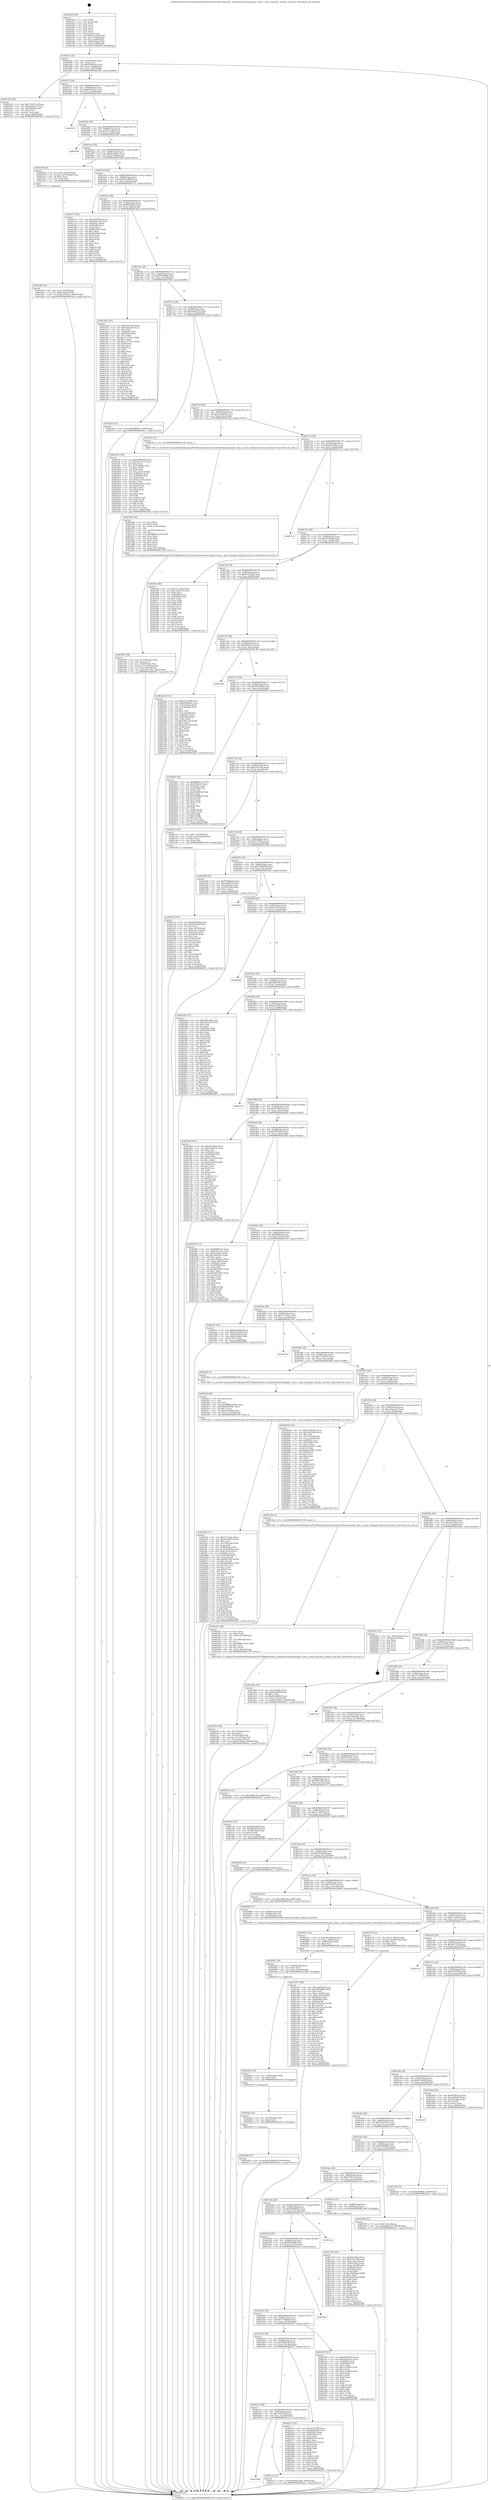 digraph "0x401620" {
  label = "0x401620 (/mnt/c/Users/mathe/Desktop/tcc/POCII/binaries/extr_linuxdriversbasetransport_class.c_anon_transport_dummy_function_Final-ollvm.out::main(0))"
  labelloc = "t"
  node[shape=record]

  Entry [label="",width=0.3,height=0.3,shape=circle,fillcolor=black,style=filled]
  "0x401652" [label="{
     0x401652 [32]\l
     | [instrs]\l
     &nbsp;&nbsp;0x401652 \<+6\>: mov -0x84(%rbp),%eax\l
     &nbsp;&nbsp;0x401658 \<+2\>: mov %eax,%ecx\l
     &nbsp;&nbsp;0x40165a \<+6\>: sub $0x8398b562,%ecx\l
     &nbsp;&nbsp;0x401660 \<+6\>: mov %eax,-0x88(%rbp)\l
     &nbsp;&nbsp;0x401666 \<+6\>: mov %ecx,-0x8c(%rbp)\l
     &nbsp;&nbsp;0x40166c \<+6\>: je 0000000000402324 \<main+0xd04\>\l
  }"]
  "0x402324" [label="{
     0x402324 [30]\l
     | [instrs]\l
     &nbsp;&nbsp;0x402324 \<+5\>: mov $0x376327a2,%eax\l
     &nbsp;&nbsp;0x402329 \<+5\>: mov $0x1bdabae7,%ecx\l
     &nbsp;&nbsp;0x40232e \<+3\>: mov -0x2d(%rbp),%dl\l
     &nbsp;&nbsp;0x402331 \<+3\>: test $0x1,%dl\l
     &nbsp;&nbsp;0x402334 \<+3\>: cmovne %ecx,%eax\l
     &nbsp;&nbsp;0x402337 \<+6\>: mov %eax,-0x84(%rbp)\l
     &nbsp;&nbsp;0x40233d \<+5\>: jmp 000000000040281c \<main+0x11fc\>\l
  }"]
  "0x401672" [label="{
     0x401672 [28]\l
     | [instrs]\l
     &nbsp;&nbsp;0x401672 \<+5\>: jmp 0000000000401677 \<main+0x57\>\l
     &nbsp;&nbsp;0x401677 \<+6\>: mov -0x88(%rbp),%eax\l
     &nbsp;&nbsp;0x40167d \<+5\>: sub $0x856921a1,%eax\l
     &nbsp;&nbsp;0x401682 \<+6\>: mov %eax,-0x90(%rbp)\l
     &nbsp;&nbsp;0x401688 \<+6\>: je 000000000040252f \<main+0xf0f\>\l
  }"]
  Exit [label="",width=0.3,height=0.3,shape=circle,fillcolor=black,style=filled,peripheries=2]
  "0x40252f" [label="{
     0x40252f\l
  }", style=dashed]
  "0x40168e" [label="{
     0x40168e [28]\l
     | [instrs]\l
     &nbsp;&nbsp;0x40168e \<+5\>: jmp 0000000000401693 \<main+0x73\>\l
     &nbsp;&nbsp;0x401693 \<+6\>: mov -0x88(%rbp),%eax\l
     &nbsp;&nbsp;0x401699 \<+5\>: sub $0x8a5ec2d0,%eax\l
     &nbsp;&nbsp;0x40169e \<+6\>: mov %eax,-0x94(%rbp)\l
     &nbsp;&nbsp;0x4016a4 \<+6\>: je 000000000040258a \<main+0xf6a\>\l
  }"]
  "0x4024bb" [label="{
     0x4024bb [15]\l
     | [instrs]\l
     &nbsp;&nbsp;0x4024bb \<+10\>: movl $0x54958940,-0x84(%rbp)\l
     &nbsp;&nbsp;0x4024c5 \<+5\>: jmp 000000000040281c \<main+0x11fc\>\l
  }"]
  "0x40258a" [label="{
     0x40258a\l
  }", style=dashed]
  "0x4016aa" [label="{
     0x4016aa [28]\l
     | [instrs]\l
     &nbsp;&nbsp;0x4016aa \<+5\>: jmp 00000000004016af \<main+0x8f\>\l
     &nbsp;&nbsp;0x4016af \<+6\>: mov -0x88(%rbp),%eax\l
     &nbsp;&nbsp;0x4016b5 \<+5\>: sub $0x8bdc8dc6,%eax\l
     &nbsp;&nbsp;0x4016ba \<+6\>: mov %eax,-0x98(%rbp)\l
     &nbsp;&nbsp;0x4016c0 \<+6\>: je 0000000000401d0f \<main+0x6ef\>\l
  }"]
  "0x4024af" [label="{
     0x4024af [12]\l
     | [instrs]\l
     &nbsp;&nbsp;0x4024af \<+4\>: mov -0x78(%rbp),%rdx\l
     &nbsp;&nbsp;0x4024b3 \<+3\>: mov %rdx,%rdi\l
     &nbsp;&nbsp;0x4024b6 \<+5\>: call 0000000000401030 \<free@plt\>\l
     | [calls]\l
     &nbsp;&nbsp;0x401030 \{1\} (unknown)\l
  }"]
  "0x401d0f" [label="{
     0x401d0f [23]\l
     | [instrs]\l
     &nbsp;&nbsp;0x401d0f \<+7\>: movl $0x1,-0x50(%rbp)\l
     &nbsp;&nbsp;0x401d16 \<+4\>: movslq -0x50(%rbp),%rax\l
     &nbsp;&nbsp;0x401d1a \<+4\>: shl $0x2,%rax\l
     &nbsp;&nbsp;0x401d1e \<+3\>: mov %rax,%rdi\l
     &nbsp;&nbsp;0x401d21 \<+5\>: call 0000000000401050 \<malloc@plt\>\l
     | [calls]\l
     &nbsp;&nbsp;0x401050 \{1\} (unknown)\l
  }"]
  "0x4016c6" [label="{
     0x4016c6 [28]\l
     | [instrs]\l
     &nbsp;&nbsp;0x4016c6 \<+5\>: jmp 00000000004016cb \<main+0xab\>\l
     &nbsp;&nbsp;0x4016cb \<+6\>: mov -0x88(%rbp),%eax\l
     &nbsp;&nbsp;0x4016d1 \<+5\>: sub $0x8c0ee906,%eax\l
     &nbsp;&nbsp;0x4016d6 \<+6\>: mov %eax,-0x9c(%rbp)\l
     &nbsp;&nbsp;0x4016dc \<+6\>: je 0000000000402171 \<main+0xb51\>\l
  }"]
  "0x4024a3" [label="{
     0x4024a3 [12]\l
     | [instrs]\l
     &nbsp;&nbsp;0x4024a3 \<+4\>: mov -0x68(%rbp),%rdx\l
     &nbsp;&nbsp;0x4024a7 \<+3\>: mov %rdx,%rdi\l
     &nbsp;&nbsp;0x4024aa \<+5\>: call 0000000000401030 \<free@plt\>\l
     | [calls]\l
     &nbsp;&nbsp;0x401030 \{1\} (unknown)\l
  }"]
  "0x402171" [label="{
     0x402171 [91]\l
     | [instrs]\l
     &nbsp;&nbsp;0x402171 \<+5\>: mov $0xab49784a,%eax\l
     &nbsp;&nbsp;0x402176 \<+5\>: mov $0xd32f1cdd,%ecx\l
     &nbsp;&nbsp;0x40217b \<+7\>: mov 0x40505c,%edx\l
     &nbsp;&nbsp;0x402182 \<+7\>: mov 0x405060,%esi\l
     &nbsp;&nbsp;0x402189 \<+2\>: mov %edx,%edi\l
     &nbsp;&nbsp;0x40218b \<+6\>: sub $0xff4e28c8,%edi\l
     &nbsp;&nbsp;0x402191 \<+3\>: sub $0x1,%edi\l
     &nbsp;&nbsp;0x402194 \<+6\>: add $0xff4e28c8,%edi\l
     &nbsp;&nbsp;0x40219a \<+3\>: imul %edi,%edx\l
     &nbsp;&nbsp;0x40219d \<+3\>: and $0x1,%edx\l
     &nbsp;&nbsp;0x4021a0 \<+3\>: cmp $0x0,%edx\l
     &nbsp;&nbsp;0x4021a3 \<+4\>: sete %r8b\l
     &nbsp;&nbsp;0x4021a7 \<+3\>: cmp $0xa,%esi\l
     &nbsp;&nbsp;0x4021aa \<+4\>: setl %r9b\l
     &nbsp;&nbsp;0x4021ae \<+3\>: mov %r8b,%r10b\l
     &nbsp;&nbsp;0x4021b1 \<+3\>: and %r9b,%r10b\l
     &nbsp;&nbsp;0x4021b4 \<+3\>: xor %r9b,%r8b\l
     &nbsp;&nbsp;0x4021b7 \<+3\>: or %r8b,%r10b\l
     &nbsp;&nbsp;0x4021ba \<+4\>: test $0x1,%r10b\l
     &nbsp;&nbsp;0x4021be \<+3\>: cmovne %ecx,%eax\l
     &nbsp;&nbsp;0x4021c1 \<+6\>: mov %eax,-0x84(%rbp)\l
     &nbsp;&nbsp;0x4021c7 \<+5\>: jmp 000000000040281c \<main+0x11fc\>\l
  }"]
  "0x4016e2" [label="{
     0x4016e2 [28]\l
     | [instrs]\l
     &nbsp;&nbsp;0x4016e2 \<+5\>: jmp 00000000004016e7 \<main+0xc7\>\l
     &nbsp;&nbsp;0x4016e7 \<+6\>: mov -0x88(%rbp),%eax\l
     &nbsp;&nbsp;0x4016ed \<+5\>: sub $0x90284b2d,%eax\l
     &nbsp;&nbsp;0x4016f2 \<+6\>: mov %eax,-0xa0(%rbp)\l
     &nbsp;&nbsp;0x4016f8 \<+6\>: je 0000000000401ddd \<main+0x7bd\>\l
  }"]
  "0x402491" [label="{
     0x402491 [18]\l
     | [instrs]\l
     &nbsp;&nbsp;0x402491 \<+4\>: mov -0x58(%rbp),%rdx\l
     &nbsp;&nbsp;0x402495 \<+3\>: mov %rdx,%rdi\l
     &nbsp;&nbsp;0x402498 \<+6\>: mov %eax,-0x160(%rbp)\l
     &nbsp;&nbsp;0x40249e \<+5\>: call 0000000000401030 \<free@plt\>\l
     | [calls]\l
     &nbsp;&nbsp;0x401030 \{1\} (unknown)\l
  }"]
  "0x401ddd" [label="{
     0x401ddd [147]\l
     | [instrs]\l
     &nbsp;&nbsp;0x401ddd \<+5\>: mov $0xedab5924,%eax\l
     &nbsp;&nbsp;0x401de2 \<+5\>: mov $0x4a3c2c0d,%ecx\l
     &nbsp;&nbsp;0x401de7 \<+2\>: mov $0x1,%dl\l
     &nbsp;&nbsp;0x401de9 \<+7\>: mov 0x40505c,%esi\l
     &nbsp;&nbsp;0x401df0 \<+7\>: mov 0x405060,%edi\l
     &nbsp;&nbsp;0x401df7 \<+3\>: mov %esi,%r8d\l
     &nbsp;&nbsp;0x401dfa \<+7\>: add $0x11111431,%r8d\l
     &nbsp;&nbsp;0x401e01 \<+4\>: sub $0x1,%r8d\l
     &nbsp;&nbsp;0x401e05 \<+7\>: sub $0x11111431,%r8d\l
     &nbsp;&nbsp;0x401e0c \<+4\>: imul %r8d,%esi\l
     &nbsp;&nbsp;0x401e10 \<+3\>: and $0x1,%esi\l
     &nbsp;&nbsp;0x401e13 \<+3\>: cmp $0x0,%esi\l
     &nbsp;&nbsp;0x401e16 \<+4\>: sete %r9b\l
     &nbsp;&nbsp;0x401e1a \<+3\>: cmp $0xa,%edi\l
     &nbsp;&nbsp;0x401e1d \<+4\>: setl %r10b\l
     &nbsp;&nbsp;0x401e21 \<+3\>: mov %r9b,%r11b\l
     &nbsp;&nbsp;0x401e24 \<+4\>: xor $0xff,%r11b\l
     &nbsp;&nbsp;0x401e28 \<+3\>: mov %r10b,%bl\l
     &nbsp;&nbsp;0x401e2b \<+3\>: xor $0xff,%bl\l
     &nbsp;&nbsp;0x401e2e \<+3\>: xor $0x1,%dl\l
     &nbsp;&nbsp;0x401e31 \<+3\>: mov %r11b,%r14b\l
     &nbsp;&nbsp;0x401e34 \<+4\>: and $0xff,%r14b\l
     &nbsp;&nbsp;0x401e38 \<+3\>: and %dl,%r9b\l
     &nbsp;&nbsp;0x401e3b \<+3\>: mov %bl,%r15b\l
     &nbsp;&nbsp;0x401e3e \<+4\>: and $0xff,%r15b\l
     &nbsp;&nbsp;0x401e42 \<+3\>: and %dl,%r10b\l
     &nbsp;&nbsp;0x401e45 \<+3\>: or %r9b,%r14b\l
     &nbsp;&nbsp;0x401e48 \<+3\>: or %r10b,%r15b\l
     &nbsp;&nbsp;0x401e4b \<+3\>: xor %r15b,%r14b\l
     &nbsp;&nbsp;0x401e4e \<+3\>: or %bl,%r11b\l
     &nbsp;&nbsp;0x401e51 \<+4\>: xor $0xff,%r11b\l
     &nbsp;&nbsp;0x401e55 \<+3\>: or $0x1,%dl\l
     &nbsp;&nbsp;0x401e58 \<+3\>: and %dl,%r11b\l
     &nbsp;&nbsp;0x401e5b \<+3\>: or %r11b,%r14b\l
     &nbsp;&nbsp;0x401e5e \<+4\>: test $0x1,%r14b\l
     &nbsp;&nbsp;0x401e62 \<+3\>: cmovne %ecx,%eax\l
     &nbsp;&nbsp;0x401e65 \<+6\>: mov %eax,-0x84(%rbp)\l
     &nbsp;&nbsp;0x401e6b \<+5\>: jmp 000000000040281c \<main+0x11fc\>\l
  }"]
  "0x4016fe" [label="{
     0x4016fe [28]\l
     | [instrs]\l
     &nbsp;&nbsp;0x4016fe \<+5\>: jmp 0000000000401703 \<main+0xe3\>\l
     &nbsp;&nbsp;0x401703 \<+6\>: mov -0x88(%rbp),%eax\l
     &nbsp;&nbsp;0x401709 \<+5\>: sub $0x952094bb,%eax\l
     &nbsp;&nbsp;0x40170e \<+6\>: mov %eax,-0xa4(%rbp)\l
     &nbsp;&nbsp;0x401714 \<+6\>: je 0000000000401f2d \<main+0x90d\>\l
  }"]
  "0x40247a" [label="{
     0x40247a [23]\l
     | [instrs]\l
     &nbsp;&nbsp;0x40247a \<+10\>: movabs $0x4030b6,%rdi\l
     &nbsp;&nbsp;0x402484 \<+3\>: mov %eax,-0x80(%rbp)\l
     &nbsp;&nbsp;0x402487 \<+3\>: mov -0x80(%rbp),%esi\l
     &nbsp;&nbsp;0x40248a \<+2\>: mov $0x0,%al\l
     &nbsp;&nbsp;0x40248c \<+5\>: call 0000000000401040 \<printf@plt\>\l
     | [calls]\l
     &nbsp;&nbsp;0x401040 \{1\} (unknown)\l
  }"]
  "0x401f2d" [label="{
     0x401f2d [15]\l
     | [instrs]\l
     &nbsp;&nbsp;0x401f2d \<+10\>: movl $0xf8988de,-0x84(%rbp)\l
     &nbsp;&nbsp;0x401f37 \<+5\>: jmp 000000000040281c \<main+0x11fc\>\l
  }"]
  "0x40171a" [label="{
     0x40171a [28]\l
     | [instrs]\l
     &nbsp;&nbsp;0x40171a \<+5\>: jmp 000000000040171f \<main+0xff\>\l
     &nbsp;&nbsp;0x40171f \<+6\>: mov -0x88(%rbp),%eax\l
     &nbsp;&nbsp;0x401725 \<+5\>: sub $0xa4ebd13c,%eax\l
     &nbsp;&nbsp;0x40172a \<+6\>: mov %eax,-0xa8(%rbp)\l
     &nbsp;&nbsp;0x401730 \<+6\>: je 00000000004023f2 \<main+0xdd2\>\l
  }"]
  "0x402373" [label="{
     0x402373 [36]\l
     | [instrs]\l
     &nbsp;&nbsp;0x402373 \<+6\>: mov -0x15c(%rbp),%ecx\l
     &nbsp;&nbsp;0x402379 \<+3\>: imul %eax,%ecx\l
     &nbsp;&nbsp;0x40237c \<+4\>: mov -0x78(%rbp),%rdi\l
     &nbsp;&nbsp;0x402380 \<+4\>: movslq -0x7c(%rbp),%r8\l
     &nbsp;&nbsp;0x402384 \<+4\>: mov %ecx,(%rdi,%r8,4)\l
     &nbsp;&nbsp;0x402388 \<+10\>: movl $0x753f64a9,-0x84(%rbp)\l
     &nbsp;&nbsp;0x402392 \<+5\>: jmp 000000000040281c \<main+0x11fc\>\l
  }"]
  "0x4023f2" [label="{
     0x4023f2 [104]\l
     | [instrs]\l
     &nbsp;&nbsp;0x4023f2 \<+5\>: mov $0x65609420,%eax\l
     &nbsp;&nbsp;0x4023f7 \<+5\>: mov $0x25d71a1c,%ecx\l
     &nbsp;&nbsp;0x4023fc \<+2\>: xor %edx,%edx\l
     &nbsp;&nbsp;0x4023fe \<+3\>: mov -0x7c(%rbp),%esi\l
     &nbsp;&nbsp;0x402401 \<+3\>: sub $0x1,%edx\l
     &nbsp;&nbsp;0x402404 \<+2\>: sub %edx,%esi\l
     &nbsp;&nbsp;0x402406 \<+3\>: mov %esi,-0x7c(%rbp)\l
     &nbsp;&nbsp;0x402409 \<+7\>: mov 0x40505c,%edx\l
     &nbsp;&nbsp;0x402410 \<+7\>: mov 0x405060,%esi\l
     &nbsp;&nbsp;0x402417 \<+2\>: mov %edx,%edi\l
     &nbsp;&nbsp;0x402419 \<+6\>: sub $0x4aa32c4e,%edi\l
     &nbsp;&nbsp;0x40241f \<+3\>: sub $0x1,%edi\l
     &nbsp;&nbsp;0x402422 \<+6\>: add $0x4aa32c4e,%edi\l
     &nbsp;&nbsp;0x402428 \<+3\>: imul %edi,%edx\l
     &nbsp;&nbsp;0x40242b \<+3\>: and $0x1,%edx\l
     &nbsp;&nbsp;0x40242e \<+3\>: cmp $0x0,%edx\l
     &nbsp;&nbsp;0x402431 \<+4\>: sete %r8b\l
     &nbsp;&nbsp;0x402435 \<+3\>: cmp $0xa,%esi\l
     &nbsp;&nbsp;0x402438 \<+4\>: setl %r9b\l
     &nbsp;&nbsp;0x40243c \<+3\>: mov %r8b,%r10b\l
     &nbsp;&nbsp;0x40243f \<+3\>: and %r9b,%r10b\l
     &nbsp;&nbsp;0x402442 \<+3\>: xor %r9b,%r8b\l
     &nbsp;&nbsp;0x402445 \<+3\>: or %r8b,%r10b\l
     &nbsp;&nbsp;0x402448 \<+4\>: test $0x1,%r10b\l
     &nbsp;&nbsp;0x40244c \<+3\>: cmovne %ecx,%eax\l
     &nbsp;&nbsp;0x40244f \<+6\>: mov %eax,-0x84(%rbp)\l
     &nbsp;&nbsp;0x402455 \<+5\>: jmp 000000000040281c \<main+0x11fc\>\l
  }"]
  "0x401736" [label="{
     0x401736 [28]\l
     | [instrs]\l
     &nbsp;&nbsp;0x401736 \<+5\>: jmp 000000000040173b \<main+0x11b\>\l
     &nbsp;&nbsp;0x40173b \<+6\>: mov -0x88(%rbp),%eax\l
     &nbsp;&nbsp;0x401741 \<+5\>: sub $0xaad60cb9,%eax\l
     &nbsp;&nbsp;0x401746 \<+6\>: mov %eax,-0xac(%rbp)\l
     &nbsp;&nbsp;0x40174c \<+6\>: je 0000000000401d5e \<main+0x73e\>\l
  }"]
  "0x402347" [label="{
     0x402347 [44]\l
     | [instrs]\l
     &nbsp;&nbsp;0x402347 \<+2\>: xor %ecx,%ecx\l
     &nbsp;&nbsp;0x402349 \<+5\>: mov $0x2,%edx\l
     &nbsp;&nbsp;0x40234e \<+6\>: mov %edx,-0x158(%rbp)\l
     &nbsp;&nbsp;0x402354 \<+1\>: cltd\l
     &nbsp;&nbsp;0x402355 \<+6\>: mov -0x158(%rbp),%esi\l
     &nbsp;&nbsp;0x40235b \<+2\>: idiv %esi\l
     &nbsp;&nbsp;0x40235d \<+6\>: imul $0xfffffffe,%edx,%edx\l
     &nbsp;&nbsp;0x402363 \<+3\>: sub $0x1,%ecx\l
     &nbsp;&nbsp;0x402366 \<+2\>: sub %ecx,%edx\l
     &nbsp;&nbsp;0x402368 \<+6\>: mov %edx,-0x15c(%rbp)\l
     &nbsp;&nbsp;0x40236e \<+5\>: call 0000000000401160 \<next_i\>\l
     | [calls]\l
     &nbsp;&nbsp;0x401160 \{1\} (/mnt/c/Users/mathe/Desktop/tcc/POCII/binaries/extr_linuxdriversbasetransport_class.c_anon_transport_dummy_function_Final-ollvm.out::next_i)\l
  }"]
  "0x401d5e" [label="{
     0x401d5e [5]\l
     | [instrs]\l
     &nbsp;&nbsp;0x401d5e \<+5\>: call 0000000000401160 \<next_i\>\l
     | [calls]\l
     &nbsp;&nbsp;0x401160 \{1\} (/mnt/c/Users/mathe/Desktop/tcc/POCII/binaries/extr_linuxdriversbasetransport_class.c_anon_transport_dummy_function_Final-ollvm.out::next_i)\l
  }"]
  "0x401752" [label="{
     0x401752 [28]\l
     | [instrs]\l
     &nbsp;&nbsp;0x401752 \<+5\>: jmp 0000000000401757 \<main+0x137\>\l
     &nbsp;&nbsp;0x401757 \<+6\>: mov -0x88(%rbp),%eax\l
     &nbsp;&nbsp;0x40175d \<+5\>: sub $0xab49784a,%eax\l
     &nbsp;&nbsp;0x401762 \<+6\>: mov %eax,-0xb0(%rbp)\l
     &nbsp;&nbsp;0x401768 \<+6\>: je 00000000004027a2 \<main+0x1182\>\l
  }"]
  "0x4021e3" [label="{
     0x4021e3 [101]\l
     | [instrs]\l
     &nbsp;&nbsp;0x4021e3 \<+5\>: mov $0xab49784a,%ecx\l
     &nbsp;&nbsp;0x4021e8 \<+5\>: mov $0x2f1fa99f,%edx\l
     &nbsp;&nbsp;0x4021ed \<+2\>: xor %esi,%esi\l
     &nbsp;&nbsp;0x4021ef \<+4\>: mov %rax,-0x78(%rbp)\l
     &nbsp;&nbsp;0x4021f3 \<+7\>: movl $0x0,-0x7c(%rbp)\l
     &nbsp;&nbsp;0x4021fa \<+8\>: mov 0x40505c,%r8d\l
     &nbsp;&nbsp;0x402202 \<+8\>: mov 0x405060,%r9d\l
     &nbsp;&nbsp;0x40220a \<+3\>: sub $0x1,%esi\l
     &nbsp;&nbsp;0x40220d \<+3\>: mov %r8d,%r10d\l
     &nbsp;&nbsp;0x402210 \<+3\>: add %esi,%r10d\l
     &nbsp;&nbsp;0x402213 \<+4\>: imul %r10d,%r8d\l
     &nbsp;&nbsp;0x402217 \<+4\>: and $0x1,%r8d\l
     &nbsp;&nbsp;0x40221b \<+4\>: cmp $0x0,%r8d\l
     &nbsp;&nbsp;0x40221f \<+4\>: sete %r11b\l
     &nbsp;&nbsp;0x402223 \<+4\>: cmp $0xa,%r9d\l
     &nbsp;&nbsp;0x402227 \<+3\>: setl %bl\l
     &nbsp;&nbsp;0x40222a \<+3\>: mov %r11b,%r14b\l
     &nbsp;&nbsp;0x40222d \<+3\>: and %bl,%r14b\l
     &nbsp;&nbsp;0x402230 \<+3\>: xor %bl,%r11b\l
     &nbsp;&nbsp;0x402233 \<+3\>: or %r11b,%r14b\l
     &nbsp;&nbsp;0x402236 \<+4\>: test $0x1,%r14b\l
     &nbsp;&nbsp;0x40223a \<+3\>: cmovne %edx,%ecx\l
     &nbsp;&nbsp;0x40223d \<+6\>: mov %ecx,-0x84(%rbp)\l
     &nbsp;&nbsp;0x402243 \<+5\>: jmp 000000000040281c \<main+0x11fc\>\l
  }"]
  "0x4027a2" [label="{
     0x4027a2\l
  }", style=dashed]
  "0x40176e" [label="{
     0x40176e [28]\l
     | [instrs]\l
     &nbsp;&nbsp;0x40176e \<+5\>: jmp 0000000000401773 \<main+0x153\>\l
     &nbsp;&nbsp;0x401773 \<+6\>: mov -0x88(%rbp),%eax\l
     &nbsp;&nbsp;0x401779 \<+5\>: sub $0xb274fd40,%eax\l
     &nbsp;&nbsp;0x40177e \<+6\>: mov %eax,-0xb4(%rbp)\l
     &nbsp;&nbsp;0x401784 \<+6\>: je 0000000000401f5a \<main+0x93a\>\l
  }"]
  "0x401fdd" [label="{
     0x401fdd [171]\l
     | [instrs]\l
     &nbsp;&nbsp;0x401fdd \<+5\>: mov $0x1111c8ac,%ecx\l
     &nbsp;&nbsp;0x401fe2 \<+5\>: mov $0x2f1c9023,%edx\l
     &nbsp;&nbsp;0x401fe7 \<+3\>: mov $0x1,%sil\l
     &nbsp;&nbsp;0x401fea \<+6\>: mov -0x154(%rbp),%edi\l
     &nbsp;&nbsp;0x401ff0 \<+3\>: imul %eax,%edi\l
     &nbsp;&nbsp;0x401ff3 \<+4\>: mov -0x68(%rbp),%r8\l
     &nbsp;&nbsp;0x401ff7 \<+4\>: movslq -0x6c(%rbp),%r9\l
     &nbsp;&nbsp;0x401ffb \<+4\>: mov %edi,(%r8,%r9,4)\l
     &nbsp;&nbsp;0x401fff \<+7\>: mov 0x40505c,%eax\l
     &nbsp;&nbsp;0x402006 \<+7\>: mov 0x405060,%edi\l
     &nbsp;&nbsp;0x40200d \<+3\>: mov %eax,%r10d\l
     &nbsp;&nbsp;0x402010 \<+7\>: add $0x4887845,%r10d\l
     &nbsp;&nbsp;0x402017 \<+4\>: sub $0x1,%r10d\l
     &nbsp;&nbsp;0x40201b \<+7\>: sub $0x4887845,%r10d\l
     &nbsp;&nbsp;0x402022 \<+4\>: imul %r10d,%eax\l
     &nbsp;&nbsp;0x402026 \<+3\>: and $0x1,%eax\l
     &nbsp;&nbsp;0x402029 \<+3\>: cmp $0x0,%eax\l
     &nbsp;&nbsp;0x40202c \<+4\>: sete %r11b\l
     &nbsp;&nbsp;0x402030 \<+3\>: cmp $0xa,%edi\l
     &nbsp;&nbsp;0x402033 \<+3\>: setl %bl\l
     &nbsp;&nbsp;0x402036 \<+3\>: mov %r11b,%r14b\l
     &nbsp;&nbsp;0x402039 \<+4\>: xor $0xff,%r14b\l
     &nbsp;&nbsp;0x40203d \<+3\>: mov %bl,%r15b\l
     &nbsp;&nbsp;0x402040 \<+4\>: xor $0xff,%r15b\l
     &nbsp;&nbsp;0x402044 \<+4\>: xor $0x0,%sil\l
     &nbsp;&nbsp;0x402048 \<+3\>: mov %r14b,%r12b\l
     &nbsp;&nbsp;0x40204b \<+4\>: and $0x0,%r12b\l
     &nbsp;&nbsp;0x40204f \<+3\>: and %sil,%r11b\l
     &nbsp;&nbsp;0x402052 \<+3\>: mov %r15b,%r13b\l
     &nbsp;&nbsp;0x402055 \<+4\>: and $0x0,%r13b\l
     &nbsp;&nbsp;0x402059 \<+3\>: and %sil,%bl\l
     &nbsp;&nbsp;0x40205c \<+3\>: or %r11b,%r12b\l
     &nbsp;&nbsp;0x40205f \<+3\>: or %bl,%r13b\l
     &nbsp;&nbsp;0x402062 \<+3\>: xor %r13b,%r12b\l
     &nbsp;&nbsp;0x402065 \<+3\>: or %r15b,%r14b\l
     &nbsp;&nbsp;0x402068 \<+4\>: xor $0xff,%r14b\l
     &nbsp;&nbsp;0x40206c \<+4\>: or $0x0,%sil\l
     &nbsp;&nbsp;0x402070 \<+3\>: and %sil,%r14b\l
     &nbsp;&nbsp;0x402073 \<+3\>: or %r14b,%r12b\l
     &nbsp;&nbsp;0x402076 \<+4\>: test $0x1,%r12b\l
     &nbsp;&nbsp;0x40207a \<+3\>: cmovne %edx,%ecx\l
     &nbsp;&nbsp;0x40207d \<+6\>: mov %ecx,-0x84(%rbp)\l
     &nbsp;&nbsp;0x402083 \<+5\>: jmp 000000000040281c \<main+0x11fc\>\l
  }"]
  "0x401f5a" [label="{
     0x401f5a [86]\l
     | [instrs]\l
     &nbsp;&nbsp;0x401f5a \<+5\>: mov $0x1111c8ac,%eax\l
     &nbsp;&nbsp;0x401f5f \<+5\>: mov $0x176a9372,%ecx\l
     &nbsp;&nbsp;0x401f64 \<+2\>: xor %edx,%edx\l
     &nbsp;&nbsp;0x401f66 \<+7\>: mov 0x40505c,%esi\l
     &nbsp;&nbsp;0x401f6d \<+7\>: mov 0x405060,%edi\l
     &nbsp;&nbsp;0x401f74 \<+3\>: sub $0x1,%edx\l
     &nbsp;&nbsp;0x401f77 \<+3\>: mov %esi,%r8d\l
     &nbsp;&nbsp;0x401f7a \<+3\>: add %edx,%r8d\l
     &nbsp;&nbsp;0x401f7d \<+4\>: imul %r8d,%esi\l
     &nbsp;&nbsp;0x401f81 \<+3\>: and $0x1,%esi\l
     &nbsp;&nbsp;0x401f84 \<+3\>: cmp $0x0,%esi\l
     &nbsp;&nbsp;0x401f87 \<+4\>: sete %r9b\l
     &nbsp;&nbsp;0x401f8b \<+3\>: cmp $0xa,%edi\l
     &nbsp;&nbsp;0x401f8e \<+4\>: setl %r10b\l
     &nbsp;&nbsp;0x401f92 \<+3\>: mov %r9b,%r11b\l
     &nbsp;&nbsp;0x401f95 \<+3\>: and %r10b,%r11b\l
     &nbsp;&nbsp;0x401f98 \<+3\>: xor %r10b,%r9b\l
     &nbsp;&nbsp;0x401f9b \<+3\>: or %r9b,%r11b\l
     &nbsp;&nbsp;0x401f9e \<+4\>: test $0x1,%r11b\l
     &nbsp;&nbsp;0x401fa2 \<+3\>: cmovne %ecx,%eax\l
     &nbsp;&nbsp;0x401fa5 \<+6\>: mov %eax,-0x84(%rbp)\l
     &nbsp;&nbsp;0x401fab \<+5\>: jmp 000000000040281c \<main+0x11fc\>\l
  }"]
  "0x40178a" [label="{
     0x40178a [28]\l
     | [instrs]\l
     &nbsp;&nbsp;0x40178a \<+5\>: jmp 000000000040178f \<main+0x16f\>\l
     &nbsp;&nbsp;0x40178f \<+6\>: mov -0x88(%rbp),%eax\l
     &nbsp;&nbsp;0x401795 \<+5\>: sub $0xb5d5ab44,%eax\l
     &nbsp;&nbsp;0x40179a \<+6\>: mov %eax,-0xb8(%rbp)\l
     &nbsp;&nbsp;0x4017a0 \<+6\>: je 00000000004022b2 \<main+0xc92\>\l
  }"]
  "0x401fb5" [label="{
     0x401fb5 [40]\l
     | [instrs]\l
     &nbsp;&nbsp;0x401fb5 \<+5\>: mov $0x2,%ecx\l
     &nbsp;&nbsp;0x401fba \<+1\>: cltd\l
     &nbsp;&nbsp;0x401fbb \<+2\>: idiv %ecx\l
     &nbsp;&nbsp;0x401fbd \<+6\>: imul $0xfffffffe,%edx,%ecx\l
     &nbsp;&nbsp;0x401fc3 \<+6\>: add $0x9e6c4681,%ecx\l
     &nbsp;&nbsp;0x401fc9 \<+3\>: add $0x1,%ecx\l
     &nbsp;&nbsp;0x401fcc \<+6\>: sub $0x9e6c4681,%ecx\l
     &nbsp;&nbsp;0x401fd2 \<+6\>: mov %ecx,-0x154(%rbp)\l
     &nbsp;&nbsp;0x401fd8 \<+5\>: call 0000000000401160 \<next_i\>\l
     | [calls]\l
     &nbsp;&nbsp;0x401160 \{1\} (/mnt/c/Users/mathe/Desktop/tcc/POCII/binaries/extr_linuxdriversbasetransport_class.c_anon_transport_dummy_function_Final-ollvm.out::next_i)\l
  }"]
  "0x4022b2" [label="{
     0x4022b2 [114]\l
     | [instrs]\l
     &nbsp;&nbsp;0x4022b2 \<+5\>: mov $0x2237f399,%eax\l
     &nbsp;&nbsp;0x4022b7 \<+5\>: mov $0x8398b562,%ecx\l
     &nbsp;&nbsp;0x4022bc \<+3\>: mov -0x7c(%rbp),%edx\l
     &nbsp;&nbsp;0x4022bf \<+3\>: cmp -0x70(%rbp),%edx\l
     &nbsp;&nbsp;0x4022c2 \<+4\>: setl %sil\l
     &nbsp;&nbsp;0x4022c6 \<+4\>: and $0x1,%sil\l
     &nbsp;&nbsp;0x4022ca \<+4\>: mov %sil,-0x2d(%rbp)\l
     &nbsp;&nbsp;0x4022ce \<+7\>: mov 0x40505c,%edx\l
     &nbsp;&nbsp;0x4022d5 \<+7\>: mov 0x405060,%edi\l
     &nbsp;&nbsp;0x4022dc \<+3\>: mov %edx,%r8d\l
     &nbsp;&nbsp;0x4022df \<+7\>: sub $0x6345c7d6,%r8d\l
     &nbsp;&nbsp;0x4022e6 \<+4\>: sub $0x1,%r8d\l
     &nbsp;&nbsp;0x4022ea \<+7\>: add $0x6345c7d6,%r8d\l
     &nbsp;&nbsp;0x4022f1 \<+4\>: imul %r8d,%edx\l
     &nbsp;&nbsp;0x4022f5 \<+3\>: and $0x1,%edx\l
     &nbsp;&nbsp;0x4022f8 \<+3\>: cmp $0x0,%edx\l
     &nbsp;&nbsp;0x4022fb \<+4\>: sete %sil\l
     &nbsp;&nbsp;0x4022ff \<+3\>: cmp $0xa,%edi\l
     &nbsp;&nbsp;0x402302 \<+4\>: setl %r9b\l
     &nbsp;&nbsp;0x402306 \<+3\>: mov %sil,%r10b\l
     &nbsp;&nbsp;0x402309 \<+3\>: and %r9b,%r10b\l
     &nbsp;&nbsp;0x40230c \<+3\>: xor %r9b,%sil\l
     &nbsp;&nbsp;0x40230f \<+3\>: or %sil,%r10b\l
     &nbsp;&nbsp;0x402312 \<+4\>: test $0x1,%r10b\l
     &nbsp;&nbsp;0x402316 \<+3\>: cmovne %ecx,%eax\l
     &nbsp;&nbsp;0x402319 \<+6\>: mov %eax,-0x84(%rbp)\l
     &nbsp;&nbsp;0x40231f \<+5\>: jmp 000000000040281c \<main+0x11fc\>\l
  }"]
  "0x4017a6" [label="{
     0x4017a6 [28]\l
     | [instrs]\l
     &nbsp;&nbsp;0x4017a6 \<+5\>: jmp 00000000004017ab \<main+0x18b\>\l
     &nbsp;&nbsp;0x4017ab \<+6\>: mov -0x88(%rbp),%eax\l
     &nbsp;&nbsp;0x4017b1 \<+5\>: sub $0xb889d1c5,%eax\l
     &nbsp;&nbsp;0x4017b6 \<+6\>: mov %eax,-0xbc(%rbp)\l
     &nbsp;&nbsp;0x4017bc \<+6\>: je 0000000000402786 \<main+0x1166\>\l
  }"]
  "0x401e87" [label="{
     0x401e87 [166]\l
     | [instrs]\l
     &nbsp;&nbsp;0x401e87 \<+5\>: mov $0xedab5924,%ecx\l
     &nbsp;&nbsp;0x401e8c \<+5\>: mov $0x952094bb,%edx\l
     &nbsp;&nbsp;0x401e91 \<+3\>: mov $0x1,%sil\l
     &nbsp;&nbsp;0x401e94 \<+4\>: mov %rax,-0x68(%rbp)\l
     &nbsp;&nbsp;0x401e98 \<+7\>: movl $0x0,-0x6c(%rbp)\l
     &nbsp;&nbsp;0x401e9f \<+8\>: mov 0x40505c,%r8d\l
     &nbsp;&nbsp;0x401ea7 \<+8\>: mov 0x405060,%r9d\l
     &nbsp;&nbsp;0x401eaf \<+3\>: mov %r8d,%r10d\l
     &nbsp;&nbsp;0x401eb2 \<+7\>: add $0x7655d7ed,%r10d\l
     &nbsp;&nbsp;0x401eb9 \<+4\>: sub $0x1,%r10d\l
     &nbsp;&nbsp;0x401ebd \<+7\>: sub $0x7655d7ed,%r10d\l
     &nbsp;&nbsp;0x401ec4 \<+4\>: imul %r10d,%r8d\l
     &nbsp;&nbsp;0x401ec8 \<+4\>: and $0x1,%r8d\l
     &nbsp;&nbsp;0x401ecc \<+4\>: cmp $0x0,%r8d\l
     &nbsp;&nbsp;0x401ed0 \<+4\>: sete %r11b\l
     &nbsp;&nbsp;0x401ed4 \<+4\>: cmp $0xa,%r9d\l
     &nbsp;&nbsp;0x401ed8 \<+3\>: setl %bl\l
     &nbsp;&nbsp;0x401edb \<+3\>: mov %r11b,%r14b\l
     &nbsp;&nbsp;0x401ede \<+4\>: xor $0xff,%r14b\l
     &nbsp;&nbsp;0x401ee2 \<+3\>: mov %bl,%r15b\l
     &nbsp;&nbsp;0x401ee5 \<+4\>: xor $0xff,%r15b\l
     &nbsp;&nbsp;0x401ee9 \<+4\>: xor $0x0,%sil\l
     &nbsp;&nbsp;0x401eed \<+3\>: mov %r14b,%r12b\l
     &nbsp;&nbsp;0x401ef0 \<+4\>: and $0x0,%r12b\l
     &nbsp;&nbsp;0x401ef4 \<+3\>: and %sil,%r11b\l
     &nbsp;&nbsp;0x401ef7 \<+3\>: mov %r15b,%r13b\l
     &nbsp;&nbsp;0x401efa \<+4\>: and $0x0,%r13b\l
     &nbsp;&nbsp;0x401efe \<+3\>: and %sil,%bl\l
     &nbsp;&nbsp;0x401f01 \<+3\>: or %r11b,%r12b\l
     &nbsp;&nbsp;0x401f04 \<+3\>: or %bl,%r13b\l
     &nbsp;&nbsp;0x401f07 \<+3\>: xor %r13b,%r12b\l
     &nbsp;&nbsp;0x401f0a \<+3\>: or %r15b,%r14b\l
     &nbsp;&nbsp;0x401f0d \<+4\>: xor $0xff,%r14b\l
     &nbsp;&nbsp;0x401f11 \<+4\>: or $0x0,%sil\l
     &nbsp;&nbsp;0x401f15 \<+3\>: and %sil,%r14b\l
     &nbsp;&nbsp;0x401f18 \<+3\>: or %r14b,%r12b\l
     &nbsp;&nbsp;0x401f1b \<+4\>: test $0x1,%r12b\l
     &nbsp;&nbsp;0x401f1f \<+3\>: cmovne %edx,%ecx\l
     &nbsp;&nbsp;0x401f22 \<+6\>: mov %ecx,-0x84(%rbp)\l
     &nbsp;&nbsp;0x401f28 \<+5\>: jmp 000000000040281c \<main+0x11fc\>\l
  }"]
  "0x402786" [label="{
     0x402786\l
  }", style=dashed]
  "0x4017c2" [label="{
     0x4017c2 [28]\l
     | [instrs]\l
     &nbsp;&nbsp;0x4017c2 \<+5\>: jmp 00000000004017c7 \<main+0x1a7\>\l
     &nbsp;&nbsp;0x4017c7 \<+6\>: mov -0x88(%rbp),%eax\l
     &nbsp;&nbsp;0x4017cd \<+5\>: sub $0xcb0e0983,%eax\l
     &nbsp;&nbsp;0x4017d2 \<+6\>: mov %eax,-0xc0(%rbp)\l
     &nbsp;&nbsp;0x4017d8 \<+6\>: je 0000000000402097 \<main+0xa77\>\l
  }"]
  "0x401d97" [label="{
     0x401d97 [36]\l
     | [instrs]\l
     &nbsp;&nbsp;0x401d97 \<+6\>: mov -0x150(%rbp),%ecx\l
     &nbsp;&nbsp;0x401d9d \<+3\>: imul %eax,%ecx\l
     &nbsp;&nbsp;0x401da0 \<+4\>: mov -0x58(%rbp),%r8\l
     &nbsp;&nbsp;0x401da4 \<+4\>: movslq -0x5c(%rbp),%r9\l
     &nbsp;&nbsp;0x401da8 \<+4\>: mov %ecx,(%r8,%r9,4)\l
     &nbsp;&nbsp;0x401dac \<+10\>: movl $0x1e017f6e,-0x84(%rbp)\l
     &nbsp;&nbsp;0x401db6 \<+5\>: jmp 000000000040281c \<main+0x11fc\>\l
  }"]
  "0x402097" [label="{
     0x402097 [91]\l
     | [instrs]\l
     &nbsp;&nbsp;0x402097 \<+5\>: mov $0xb889d1c5,%eax\l
     &nbsp;&nbsp;0x40209c \<+5\>: mov $0x395eb61,%ecx\l
     &nbsp;&nbsp;0x4020a1 \<+7\>: mov 0x40505c,%edx\l
     &nbsp;&nbsp;0x4020a8 \<+7\>: mov 0x405060,%esi\l
     &nbsp;&nbsp;0x4020af \<+2\>: mov %edx,%edi\l
     &nbsp;&nbsp;0x4020b1 \<+6\>: sub $0x634d9b2d,%edi\l
     &nbsp;&nbsp;0x4020b7 \<+3\>: sub $0x1,%edi\l
     &nbsp;&nbsp;0x4020ba \<+6\>: add $0x634d9b2d,%edi\l
     &nbsp;&nbsp;0x4020c0 \<+3\>: imul %edi,%edx\l
     &nbsp;&nbsp;0x4020c3 \<+3\>: and $0x1,%edx\l
     &nbsp;&nbsp;0x4020c6 \<+3\>: cmp $0x0,%edx\l
     &nbsp;&nbsp;0x4020c9 \<+4\>: sete %r8b\l
     &nbsp;&nbsp;0x4020cd \<+3\>: cmp $0xa,%esi\l
     &nbsp;&nbsp;0x4020d0 \<+4\>: setl %r9b\l
     &nbsp;&nbsp;0x4020d4 \<+3\>: mov %r8b,%r10b\l
     &nbsp;&nbsp;0x4020d7 \<+3\>: and %r9b,%r10b\l
     &nbsp;&nbsp;0x4020da \<+3\>: xor %r9b,%r8b\l
     &nbsp;&nbsp;0x4020dd \<+3\>: or %r8b,%r10b\l
     &nbsp;&nbsp;0x4020e0 \<+4\>: test $0x1,%r10b\l
     &nbsp;&nbsp;0x4020e4 \<+3\>: cmovne %ecx,%eax\l
     &nbsp;&nbsp;0x4020e7 \<+6\>: mov %eax,-0x84(%rbp)\l
     &nbsp;&nbsp;0x4020ed \<+5\>: jmp 000000000040281c \<main+0x11fc\>\l
  }"]
  "0x4017de" [label="{
     0x4017de [28]\l
     | [instrs]\l
     &nbsp;&nbsp;0x4017de \<+5\>: jmp 00000000004017e3 \<main+0x1c3\>\l
     &nbsp;&nbsp;0x4017e3 \<+6\>: mov -0x88(%rbp),%eax\l
     &nbsp;&nbsp;0x4017e9 \<+5\>: sub $0xd32f1cdd,%eax\l
     &nbsp;&nbsp;0x4017ee \<+6\>: mov %eax,-0xc4(%rbp)\l
     &nbsp;&nbsp;0x4017f4 \<+6\>: je 00000000004021cc \<main+0xbac\>\l
  }"]
  "0x401d63" [label="{
     0x401d63 [52]\l
     | [instrs]\l
     &nbsp;&nbsp;0x401d63 \<+2\>: xor %ecx,%ecx\l
     &nbsp;&nbsp;0x401d65 \<+5\>: mov $0x2,%edx\l
     &nbsp;&nbsp;0x401d6a \<+6\>: mov %edx,-0x14c(%rbp)\l
     &nbsp;&nbsp;0x401d70 \<+1\>: cltd\l
     &nbsp;&nbsp;0x401d71 \<+6\>: mov -0x14c(%rbp),%esi\l
     &nbsp;&nbsp;0x401d77 \<+2\>: idiv %esi\l
     &nbsp;&nbsp;0x401d79 \<+6\>: imul $0xfffffffe,%edx,%edx\l
     &nbsp;&nbsp;0x401d7f \<+2\>: mov %ecx,%edi\l
     &nbsp;&nbsp;0x401d81 \<+2\>: sub %edx,%edi\l
     &nbsp;&nbsp;0x401d83 \<+2\>: mov %ecx,%edx\l
     &nbsp;&nbsp;0x401d85 \<+3\>: sub $0x1,%edx\l
     &nbsp;&nbsp;0x401d88 \<+2\>: add %edx,%edi\l
     &nbsp;&nbsp;0x401d8a \<+2\>: sub %edi,%ecx\l
     &nbsp;&nbsp;0x401d8c \<+6\>: mov %ecx,-0x150(%rbp)\l
     &nbsp;&nbsp;0x401d92 \<+5\>: call 0000000000401160 \<next_i\>\l
     | [calls]\l
     &nbsp;&nbsp;0x401160 \{1\} (/mnt/c/Users/mathe/Desktop/tcc/POCII/binaries/extr_linuxdriversbasetransport_class.c_anon_transport_dummy_function_Final-ollvm.out::next_i)\l
  }"]
  "0x4021cc" [label="{
     0x4021cc [23]\l
     | [instrs]\l
     &nbsp;&nbsp;0x4021cc \<+7\>: movl $0x1,-0x70(%rbp)\l
     &nbsp;&nbsp;0x4021d3 \<+4\>: movslq -0x70(%rbp),%rax\l
     &nbsp;&nbsp;0x4021d7 \<+4\>: shl $0x2,%rax\l
     &nbsp;&nbsp;0x4021db \<+3\>: mov %rax,%rdi\l
     &nbsp;&nbsp;0x4021de \<+5\>: call 0000000000401050 \<malloc@plt\>\l
     | [calls]\l
     &nbsp;&nbsp;0x401050 \{1\} (unknown)\l
  }"]
  "0x4017fa" [label="{
     0x4017fa [28]\l
     | [instrs]\l
     &nbsp;&nbsp;0x4017fa \<+5\>: jmp 00000000004017ff \<main+0x1df\>\l
     &nbsp;&nbsp;0x4017ff \<+6\>: mov -0x88(%rbp),%eax\l
     &nbsp;&nbsp;0x401805 \<+5\>: sub $0xd378f5ca,%eax\l
     &nbsp;&nbsp;0x40180a \<+6\>: mov %eax,-0xc8(%rbp)\l
     &nbsp;&nbsp;0x401810 \<+6\>: je 0000000000401d40 \<main+0x720\>\l
  }"]
  "0x401d26" [label="{
     0x401d26 [26]\l
     | [instrs]\l
     &nbsp;&nbsp;0x401d26 \<+4\>: mov %rax,-0x58(%rbp)\l
     &nbsp;&nbsp;0x401d2a \<+7\>: movl $0x0,-0x5c(%rbp)\l
     &nbsp;&nbsp;0x401d31 \<+10\>: movl $0xd378f5ca,-0x84(%rbp)\l
     &nbsp;&nbsp;0x401d3b \<+5\>: jmp 000000000040281c \<main+0x11fc\>\l
  }"]
  "0x401d40" [label="{
     0x401d40 [30]\l
     | [instrs]\l
     &nbsp;&nbsp;0x401d40 \<+5\>: mov $0x90284b2d,%eax\l
     &nbsp;&nbsp;0x401d45 \<+5\>: mov $0xaad60cb9,%ecx\l
     &nbsp;&nbsp;0x401d4a \<+3\>: mov -0x5c(%rbp),%edx\l
     &nbsp;&nbsp;0x401d4d \<+3\>: cmp -0x50(%rbp),%edx\l
     &nbsp;&nbsp;0x401d50 \<+3\>: cmovl %ecx,%eax\l
     &nbsp;&nbsp;0x401d53 \<+6\>: mov %eax,-0x84(%rbp)\l
     &nbsp;&nbsp;0x401d59 \<+5\>: jmp 000000000040281c \<main+0x11fc\>\l
  }"]
  "0x401816" [label="{
     0x401816 [28]\l
     | [instrs]\l
     &nbsp;&nbsp;0x401816 \<+5\>: jmp 000000000040181b \<main+0x1fb\>\l
     &nbsp;&nbsp;0x40181b \<+6\>: mov -0x88(%rbp),%eax\l
     &nbsp;&nbsp;0x401821 \<+5\>: sub $0xe1864450,%eax\l
     &nbsp;&nbsp;0x401826 \<+6\>: mov %eax,-0xcc(%rbp)\l
     &nbsp;&nbsp;0x40182c \<+6\>: je 0000000000401bbe \<main+0x59e\>\l
  }"]
  "0x401b96" [label="{
     0x401b96\l
  }", style=dashed]
  "0x401bbe" [label="{
     0x401bbe\l
  }", style=dashed]
  "0x401832" [label="{
     0x401832 [28]\l
     | [instrs]\l
     &nbsp;&nbsp;0x401832 \<+5\>: jmp 0000000000401837 \<main+0x217\>\l
     &nbsp;&nbsp;0x401837 \<+6\>: mov -0x88(%rbp),%eax\l
     &nbsp;&nbsp;0x40183d \<+5\>: sub $0xe4cce07d,%eax\l
     &nbsp;&nbsp;0x401842 \<+6\>: mov %eax,-0xd0(%rbp)\l
     &nbsp;&nbsp;0x401848 \<+6\>: je 00000000004024d9 \<main+0xeb9\>\l
  }"]
  "0x401ce2" [label="{
     0x401ce2 [15]\l
     | [instrs]\l
     &nbsp;&nbsp;0x401ce2 \<+10\>: movl $0x294c106e,-0x84(%rbp)\l
     &nbsp;&nbsp;0x401cec \<+5\>: jmp 000000000040281c \<main+0x11fc\>\l
  }"]
  "0x4024d9" [label="{
     0x4024d9\l
  }", style=dashed]
  "0x40184e" [label="{
     0x40184e [28]\l
     | [instrs]\l
     &nbsp;&nbsp;0x40184e \<+5\>: jmp 0000000000401853 \<main+0x233\>\l
     &nbsp;&nbsp;0x401853 \<+6\>: mov -0x88(%rbp),%eax\l
     &nbsp;&nbsp;0x401859 \<+5\>: sub $0xe869c391,%eax\l
     &nbsp;&nbsp;0x40185e \<+6\>: mov %eax,-0xd4(%rbp)\l
     &nbsp;&nbsp;0x401864 \<+6\>: je 00000000004025af \<main+0xf8f\>\l
  }"]
  "0x401b7a" [label="{
     0x401b7a [28]\l
     | [instrs]\l
     &nbsp;&nbsp;0x401b7a \<+5\>: jmp 0000000000401b7f \<main+0x55f\>\l
     &nbsp;&nbsp;0x401b7f \<+6\>: mov -0x88(%rbp),%eax\l
     &nbsp;&nbsp;0x401b85 \<+5\>: sub $0x7e9a739f,%eax\l
     &nbsp;&nbsp;0x401b8a \<+6\>: mov %eax,-0x148(%rbp)\l
     &nbsp;&nbsp;0x401b90 \<+6\>: je 0000000000401ce2 \<main+0x6c2\>\l
  }"]
  "0x4025af" [label="{
     0x4025af [137]\l
     | [instrs]\l
     &nbsp;&nbsp;0x4025af \<+5\>: mov $0x2264ae8e,%eax\l
     &nbsp;&nbsp;0x4025b4 \<+5\>: mov $0x1921e5fd,%ecx\l
     &nbsp;&nbsp;0x4025b9 \<+2\>: mov $0x1,%dl\l
     &nbsp;&nbsp;0x4025bb \<+2\>: xor %esi,%esi\l
     &nbsp;&nbsp;0x4025bd \<+7\>: mov 0x40505c,%edi\l
     &nbsp;&nbsp;0x4025c4 \<+8\>: mov 0x405060,%r8d\l
     &nbsp;&nbsp;0x4025cc \<+3\>: sub $0x1,%esi\l
     &nbsp;&nbsp;0x4025cf \<+3\>: mov %edi,%r9d\l
     &nbsp;&nbsp;0x4025d2 \<+3\>: add %esi,%r9d\l
     &nbsp;&nbsp;0x4025d5 \<+4\>: imul %r9d,%edi\l
     &nbsp;&nbsp;0x4025d9 \<+3\>: and $0x1,%edi\l
     &nbsp;&nbsp;0x4025dc \<+3\>: cmp $0x0,%edi\l
     &nbsp;&nbsp;0x4025df \<+4\>: sete %r10b\l
     &nbsp;&nbsp;0x4025e3 \<+4\>: cmp $0xa,%r8d\l
     &nbsp;&nbsp;0x4025e7 \<+4\>: setl %r11b\l
     &nbsp;&nbsp;0x4025eb \<+3\>: mov %r10b,%bl\l
     &nbsp;&nbsp;0x4025ee \<+3\>: xor $0xff,%bl\l
     &nbsp;&nbsp;0x4025f1 \<+3\>: mov %r11b,%r14b\l
     &nbsp;&nbsp;0x4025f4 \<+4\>: xor $0xff,%r14b\l
     &nbsp;&nbsp;0x4025f8 \<+3\>: xor $0x1,%dl\l
     &nbsp;&nbsp;0x4025fb \<+3\>: mov %bl,%r15b\l
     &nbsp;&nbsp;0x4025fe \<+4\>: and $0xff,%r15b\l
     &nbsp;&nbsp;0x402602 \<+3\>: and %dl,%r10b\l
     &nbsp;&nbsp;0x402605 \<+3\>: mov %r14b,%r12b\l
     &nbsp;&nbsp;0x402608 \<+4\>: and $0xff,%r12b\l
     &nbsp;&nbsp;0x40260c \<+3\>: and %dl,%r11b\l
     &nbsp;&nbsp;0x40260f \<+3\>: or %r10b,%r15b\l
     &nbsp;&nbsp;0x402612 \<+3\>: or %r11b,%r12b\l
     &nbsp;&nbsp;0x402615 \<+3\>: xor %r12b,%r15b\l
     &nbsp;&nbsp;0x402618 \<+3\>: or %r14b,%bl\l
     &nbsp;&nbsp;0x40261b \<+3\>: xor $0xff,%bl\l
     &nbsp;&nbsp;0x40261e \<+3\>: or $0x1,%dl\l
     &nbsp;&nbsp;0x402621 \<+2\>: and %dl,%bl\l
     &nbsp;&nbsp;0x402623 \<+3\>: or %bl,%r15b\l
     &nbsp;&nbsp;0x402626 \<+4\>: test $0x1,%r15b\l
     &nbsp;&nbsp;0x40262a \<+3\>: cmovne %ecx,%eax\l
     &nbsp;&nbsp;0x40262d \<+6\>: mov %eax,-0x84(%rbp)\l
     &nbsp;&nbsp;0x402633 \<+5\>: jmp 000000000040281c \<main+0x11fc\>\l
  }"]
  "0x40186a" [label="{
     0x40186a [28]\l
     | [instrs]\l
     &nbsp;&nbsp;0x40186a \<+5\>: jmp 000000000040186f \<main+0x24f\>\l
     &nbsp;&nbsp;0x40186f \<+6\>: mov -0x88(%rbp),%eax\l
     &nbsp;&nbsp;0x401875 \<+5\>: sub $0xedab5924,%eax\l
     &nbsp;&nbsp;0x40187a \<+6\>: mov %eax,-0xd8(%rbp)\l
     &nbsp;&nbsp;0x401880 \<+6\>: je 0000000000402705 \<main+0x10e5\>\l
  }"]
  "0x402257" [label="{
     0x402257 [91]\l
     | [instrs]\l
     &nbsp;&nbsp;0x402257 \<+5\>: mov $0x2237f399,%eax\l
     &nbsp;&nbsp;0x40225c \<+5\>: mov $0xb5d5ab44,%ecx\l
     &nbsp;&nbsp;0x402261 \<+7\>: mov 0x40505c,%edx\l
     &nbsp;&nbsp;0x402268 \<+7\>: mov 0x405060,%esi\l
     &nbsp;&nbsp;0x40226f \<+2\>: mov %edx,%edi\l
     &nbsp;&nbsp;0x402271 \<+6\>: sub $0xfbcfb719,%edi\l
     &nbsp;&nbsp;0x402277 \<+3\>: sub $0x1,%edi\l
     &nbsp;&nbsp;0x40227a \<+6\>: add $0xfbcfb719,%edi\l
     &nbsp;&nbsp;0x402280 \<+3\>: imul %edi,%edx\l
     &nbsp;&nbsp;0x402283 \<+3\>: and $0x1,%edx\l
     &nbsp;&nbsp;0x402286 \<+3\>: cmp $0x0,%edx\l
     &nbsp;&nbsp;0x402289 \<+4\>: sete %r8b\l
     &nbsp;&nbsp;0x40228d \<+3\>: cmp $0xa,%esi\l
     &nbsp;&nbsp;0x402290 \<+4\>: setl %r9b\l
     &nbsp;&nbsp;0x402294 \<+3\>: mov %r8b,%r10b\l
     &nbsp;&nbsp;0x402297 \<+3\>: and %r9b,%r10b\l
     &nbsp;&nbsp;0x40229a \<+3\>: xor %r9b,%r8b\l
     &nbsp;&nbsp;0x40229d \<+3\>: or %r8b,%r10b\l
     &nbsp;&nbsp;0x4022a0 \<+4\>: test $0x1,%r10b\l
     &nbsp;&nbsp;0x4022a4 \<+3\>: cmovne %ecx,%eax\l
     &nbsp;&nbsp;0x4022a7 \<+6\>: mov %eax,-0x84(%rbp)\l
     &nbsp;&nbsp;0x4022ad \<+5\>: jmp 000000000040281c \<main+0x11fc\>\l
  }"]
  "0x402705" [label="{
     0x402705\l
  }", style=dashed]
  "0x401886" [label="{
     0x401886 [28]\l
     | [instrs]\l
     &nbsp;&nbsp;0x401886 \<+5\>: jmp 000000000040188b \<main+0x26b\>\l
     &nbsp;&nbsp;0x40188b \<+6\>: mov -0x88(%rbp),%eax\l
     &nbsp;&nbsp;0x401891 \<+5\>: sub $0xf434810c,%eax\l
     &nbsp;&nbsp;0x401896 \<+6\>: mov %eax,-0xdc(%rbp)\l
     &nbsp;&nbsp;0x40189c \<+6\>: je 0000000000401bd9 \<main+0x5b9\>\l
  }"]
  "0x401b5e" [label="{
     0x401b5e [28]\l
     | [instrs]\l
     &nbsp;&nbsp;0x401b5e \<+5\>: jmp 0000000000401b63 \<main+0x543\>\l
     &nbsp;&nbsp;0x401b63 \<+6\>: mov -0x88(%rbp),%eax\l
     &nbsp;&nbsp;0x401b69 \<+5\>: sub $0x7d8fac30,%eax\l
     &nbsp;&nbsp;0x401b6e \<+6\>: mov %eax,-0x144(%rbp)\l
     &nbsp;&nbsp;0x401b74 \<+6\>: je 0000000000402257 \<main+0xc37\>\l
  }"]
  "0x401bd9" [label="{
     0x401bd9 [147]\l
     | [instrs]\l
     &nbsp;&nbsp;0x401bd9 \<+5\>: mov $0x4f1e04e4,%eax\l
     &nbsp;&nbsp;0x401bde \<+5\>: mov $0x576fe1d2,%ecx\l
     &nbsp;&nbsp;0x401be3 \<+2\>: mov $0x1,%dl\l
     &nbsp;&nbsp;0x401be5 \<+7\>: mov 0x40505c,%esi\l
     &nbsp;&nbsp;0x401bec \<+7\>: mov 0x405060,%edi\l
     &nbsp;&nbsp;0x401bf3 \<+3\>: mov %esi,%r8d\l
     &nbsp;&nbsp;0x401bf6 \<+7\>: add $0xf7b515b8,%r8d\l
     &nbsp;&nbsp;0x401bfd \<+4\>: sub $0x1,%r8d\l
     &nbsp;&nbsp;0x401c01 \<+7\>: sub $0xf7b515b8,%r8d\l
     &nbsp;&nbsp;0x401c08 \<+4\>: imul %r8d,%esi\l
     &nbsp;&nbsp;0x401c0c \<+3\>: and $0x1,%esi\l
     &nbsp;&nbsp;0x401c0f \<+3\>: cmp $0x0,%esi\l
     &nbsp;&nbsp;0x401c12 \<+4\>: sete %r9b\l
     &nbsp;&nbsp;0x401c16 \<+3\>: cmp $0xa,%edi\l
     &nbsp;&nbsp;0x401c19 \<+4\>: setl %r10b\l
     &nbsp;&nbsp;0x401c1d \<+3\>: mov %r9b,%r11b\l
     &nbsp;&nbsp;0x401c20 \<+4\>: xor $0xff,%r11b\l
     &nbsp;&nbsp;0x401c24 \<+3\>: mov %r10b,%bl\l
     &nbsp;&nbsp;0x401c27 \<+3\>: xor $0xff,%bl\l
     &nbsp;&nbsp;0x401c2a \<+3\>: xor $0x1,%dl\l
     &nbsp;&nbsp;0x401c2d \<+3\>: mov %r11b,%r14b\l
     &nbsp;&nbsp;0x401c30 \<+4\>: and $0xff,%r14b\l
     &nbsp;&nbsp;0x401c34 \<+3\>: and %dl,%r9b\l
     &nbsp;&nbsp;0x401c37 \<+3\>: mov %bl,%r15b\l
     &nbsp;&nbsp;0x401c3a \<+4\>: and $0xff,%r15b\l
     &nbsp;&nbsp;0x401c3e \<+3\>: and %dl,%r10b\l
     &nbsp;&nbsp;0x401c41 \<+3\>: or %r9b,%r14b\l
     &nbsp;&nbsp;0x401c44 \<+3\>: or %r10b,%r15b\l
     &nbsp;&nbsp;0x401c47 \<+3\>: xor %r15b,%r14b\l
     &nbsp;&nbsp;0x401c4a \<+3\>: or %bl,%r11b\l
     &nbsp;&nbsp;0x401c4d \<+4\>: xor $0xff,%r11b\l
     &nbsp;&nbsp;0x401c51 \<+3\>: or $0x1,%dl\l
     &nbsp;&nbsp;0x401c54 \<+3\>: and %dl,%r11b\l
     &nbsp;&nbsp;0x401c57 \<+3\>: or %r11b,%r14b\l
     &nbsp;&nbsp;0x401c5a \<+4\>: test $0x1,%r14b\l
     &nbsp;&nbsp;0x401c5e \<+3\>: cmovne %ecx,%eax\l
     &nbsp;&nbsp;0x401c61 \<+6\>: mov %eax,-0x84(%rbp)\l
     &nbsp;&nbsp;0x401c67 \<+5\>: jmp 000000000040281c \<main+0x11fc\>\l
  }"]
  "0x4018a2" [label="{
     0x4018a2 [28]\l
     | [instrs]\l
     &nbsp;&nbsp;0x4018a2 \<+5\>: jmp 00000000004018a7 \<main+0x287\>\l
     &nbsp;&nbsp;0x4018a7 \<+6\>: mov -0x88(%rbp),%eax\l
     &nbsp;&nbsp;0x4018ad \<+5\>: sub $0x395eb61,%eax\l
     &nbsp;&nbsp;0x4018b2 \<+6\>: mov %eax,-0xe0(%rbp)\l
     &nbsp;&nbsp;0x4018b8 \<+6\>: je 00000000004020f2 \<main+0xad2\>\l
  }"]
  "0x402397" [label="{
     0x402397 [91]\l
     | [instrs]\l
     &nbsp;&nbsp;0x402397 \<+5\>: mov $0x65609420,%eax\l
     &nbsp;&nbsp;0x40239c \<+5\>: mov $0xa4ebd13c,%ecx\l
     &nbsp;&nbsp;0x4023a1 \<+7\>: mov 0x40505c,%edx\l
     &nbsp;&nbsp;0x4023a8 \<+7\>: mov 0x405060,%esi\l
     &nbsp;&nbsp;0x4023af \<+2\>: mov %edx,%edi\l
     &nbsp;&nbsp;0x4023b1 \<+6\>: sub $0xe1c30063,%edi\l
     &nbsp;&nbsp;0x4023b7 \<+3\>: sub $0x1,%edi\l
     &nbsp;&nbsp;0x4023ba \<+6\>: add $0xe1c30063,%edi\l
     &nbsp;&nbsp;0x4023c0 \<+3\>: imul %edi,%edx\l
     &nbsp;&nbsp;0x4023c3 \<+3\>: and $0x1,%edx\l
     &nbsp;&nbsp;0x4023c6 \<+3\>: cmp $0x0,%edx\l
     &nbsp;&nbsp;0x4023c9 \<+4\>: sete %r8b\l
     &nbsp;&nbsp;0x4023cd \<+3\>: cmp $0xa,%esi\l
     &nbsp;&nbsp;0x4023d0 \<+4\>: setl %r9b\l
     &nbsp;&nbsp;0x4023d4 \<+3\>: mov %r8b,%r10b\l
     &nbsp;&nbsp;0x4023d7 \<+3\>: and %r9b,%r10b\l
     &nbsp;&nbsp;0x4023da \<+3\>: xor %r9b,%r8b\l
     &nbsp;&nbsp;0x4023dd \<+3\>: or %r8b,%r10b\l
     &nbsp;&nbsp;0x4023e0 \<+4\>: test $0x1,%r10b\l
     &nbsp;&nbsp;0x4023e4 \<+3\>: cmovne %ecx,%eax\l
     &nbsp;&nbsp;0x4023e7 \<+6\>: mov %eax,-0x84(%rbp)\l
     &nbsp;&nbsp;0x4023ed \<+5\>: jmp 000000000040281c \<main+0x11fc\>\l
  }"]
  "0x4020f2" [label="{
     0x4020f2 [112]\l
     | [instrs]\l
     &nbsp;&nbsp;0x4020f2 \<+5\>: mov $0xb889d1c5,%eax\l
     &nbsp;&nbsp;0x4020f7 \<+5\>: mov $0x5143232c,%ecx\l
     &nbsp;&nbsp;0x4020fc \<+3\>: mov -0x6c(%rbp),%edx\l
     &nbsp;&nbsp;0x4020ff \<+6\>: add $0xc38b422c,%edx\l
     &nbsp;&nbsp;0x402105 \<+3\>: add $0x1,%edx\l
     &nbsp;&nbsp;0x402108 \<+6\>: sub $0xc38b422c,%edx\l
     &nbsp;&nbsp;0x40210e \<+3\>: mov %edx,-0x6c(%rbp)\l
     &nbsp;&nbsp;0x402111 \<+7\>: mov 0x40505c,%edx\l
     &nbsp;&nbsp;0x402118 \<+7\>: mov 0x405060,%esi\l
     &nbsp;&nbsp;0x40211f \<+2\>: mov %edx,%edi\l
     &nbsp;&nbsp;0x402121 \<+6\>: add $0x9d5d7923,%edi\l
     &nbsp;&nbsp;0x402127 \<+3\>: sub $0x1,%edi\l
     &nbsp;&nbsp;0x40212a \<+6\>: sub $0x9d5d7923,%edi\l
     &nbsp;&nbsp;0x402130 \<+3\>: imul %edi,%edx\l
     &nbsp;&nbsp;0x402133 \<+3\>: and $0x1,%edx\l
     &nbsp;&nbsp;0x402136 \<+3\>: cmp $0x0,%edx\l
     &nbsp;&nbsp;0x402139 \<+4\>: sete %r8b\l
     &nbsp;&nbsp;0x40213d \<+3\>: cmp $0xa,%esi\l
     &nbsp;&nbsp;0x402140 \<+4\>: setl %r9b\l
     &nbsp;&nbsp;0x402144 \<+3\>: mov %r8b,%r10b\l
     &nbsp;&nbsp;0x402147 \<+3\>: and %r9b,%r10b\l
     &nbsp;&nbsp;0x40214a \<+3\>: xor %r9b,%r8b\l
     &nbsp;&nbsp;0x40214d \<+3\>: or %r8b,%r10b\l
     &nbsp;&nbsp;0x402150 \<+4\>: test $0x1,%r10b\l
     &nbsp;&nbsp;0x402154 \<+3\>: cmovne %ecx,%eax\l
     &nbsp;&nbsp;0x402157 \<+6\>: mov %eax,-0x84(%rbp)\l
     &nbsp;&nbsp;0x40215d \<+5\>: jmp 000000000040281c \<main+0x11fc\>\l
  }"]
  "0x4018be" [label="{
     0x4018be [28]\l
     | [instrs]\l
     &nbsp;&nbsp;0x4018be \<+5\>: jmp 00000000004018c3 \<main+0x2a3\>\l
     &nbsp;&nbsp;0x4018c3 \<+6\>: mov -0x88(%rbp),%eax\l
     &nbsp;&nbsp;0x4018c9 \<+5\>: sub $0xf8988de,%eax\l
     &nbsp;&nbsp;0x4018ce \<+6\>: mov %eax,-0xe4(%rbp)\l
     &nbsp;&nbsp;0x4018d4 \<+6\>: je 0000000000401f3c \<main+0x91c\>\l
  }"]
  "0x401b42" [label="{
     0x401b42 [28]\l
     | [instrs]\l
     &nbsp;&nbsp;0x401b42 \<+5\>: jmp 0000000000401b47 \<main+0x527\>\l
     &nbsp;&nbsp;0x401b47 \<+6\>: mov -0x88(%rbp),%eax\l
     &nbsp;&nbsp;0x401b4d \<+5\>: sub $0x753f64a9,%eax\l
     &nbsp;&nbsp;0x401b52 \<+6\>: mov %eax,-0x140(%rbp)\l
     &nbsp;&nbsp;0x401b58 \<+6\>: je 0000000000402397 \<main+0xd77\>\l
  }"]
  "0x401f3c" [label="{
     0x401f3c [30]\l
     | [instrs]\l
     &nbsp;&nbsp;0x401f3c \<+5\>: mov $0x8c0ee906,%eax\l
     &nbsp;&nbsp;0x401f41 \<+5\>: mov $0xb274fd40,%ecx\l
     &nbsp;&nbsp;0x401f46 \<+3\>: mov -0x6c(%rbp),%edx\l
     &nbsp;&nbsp;0x401f49 \<+3\>: cmp -0x60(%rbp),%edx\l
     &nbsp;&nbsp;0x401f4c \<+3\>: cmovl %ecx,%eax\l
     &nbsp;&nbsp;0x401f4f \<+6\>: mov %eax,-0x84(%rbp)\l
     &nbsp;&nbsp;0x401f55 \<+5\>: jmp 000000000040281c \<main+0x11fc\>\l
  }"]
  "0x4018da" [label="{
     0x4018da [28]\l
     | [instrs]\l
     &nbsp;&nbsp;0x4018da \<+5\>: jmp 00000000004018df \<main+0x2bf\>\l
     &nbsp;&nbsp;0x4018df \<+6\>: mov -0x88(%rbp),%eax\l
     &nbsp;&nbsp;0x4018e5 \<+5\>: sub $0x1111c8ac,%eax\l
     &nbsp;&nbsp;0x4018ea \<+6\>: mov %eax,-0xe8(%rbp)\l
     &nbsp;&nbsp;0x4018f0 \<+6\>: je 0000000000402736 \<main+0x1116\>\l
  }"]
  "0x4024ca" [label="{
     0x4024ca\l
  }", style=dashed]
  "0x402736" [label="{
     0x402736\l
  }", style=dashed]
  "0x4018f6" [label="{
     0x4018f6 [28]\l
     | [instrs]\l
     &nbsp;&nbsp;0x4018f6 \<+5\>: jmp 00000000004018fb \<main+0x2db\>\l
     &nbsp;&nbsp;0x4018fb \<+6\>: mov -0x88(%rbp),%eax\l
     &nbsp;&nbsp;0x401901 \<+5\>: sub $0x176a9372,%eax\l
     &nbsp;&nbsp;0x401906 \<+6\>: mov %eax,-0xec(%rbp)\l
     &nbsp;&nbsp;0x40190c \<+6\>: je 0000000000401fb0 \<main+0x990\>\l
  }"]
  "0x401b26" [label="{
     0x401b26 [28]\l
     | [instrs]\l
     &nbsp;&nbsp;0x401b26 \<+5\>: jmp 0000000000401b2b \<main+0x50b\>\l
     &nbsp;&nbsp;0x401b2b \<+6\>: mov -0x88(%rbp),%eax\l
     &nbsp;&nbsp;0x401b31 \<+5\>: sub $0x6620af84,%eax\l
     &nbsp;&nbsp;0x401b36 \<+6\>: mov %eax,-0x13c(%rbp)\l
     &nbsp;&nbsp;0x401b3c \<+6\>: je 00000000004024ca \<main+0xeaa\>\l
  }"]
  "0x401fb0" [label="{
     0x401fb0 [5]\l
     | [instrs]\l
     &nbsp;&nbsp;0x401fb0 \<+5\>: call 0000000000401160 \<next_i\>\l
     | [calls]\l
     &nbsp;&nbsp;0x401160 \{1\} (/mnt/c/Users/mathe/Desktop/tcc/POCII/binaries/extr_linuxdriversbasetransport_class.c_anon_transport_dummy_function_Final-ollvm.out::next_i)\l
  }"]
  "0x401912" [label="{
     0x401912 [28]\l
     | [instrs]\l
     &nbsp;&nbsp;0x401912 \<+5\>: jmp 0000000000401917 \<main+0x2f7\>\l
     &nbsp;&nbsp;0x401917 \<+6\>: mov -0x88(%rbp),%eax\l
     &nbsp;&nbsp;0x40191d \<+5\>: sub $0x1921e5fd,%eax\l
     &nbsp;&nbsp;0x401922 \<+6\>: mov %eax,-0xf0(%rbp)\l
     &nbsp;&nbsp;0x401928 \<+6\>: je 0000000000402638 \<main+0x1018\>\l
  }"]
  "0x4027e2" [label="{
     0x4027e2\l
  }", style=dashed]
  "0x402638" [label="{
     0x402638 [153]\l
     | [instrs]\l
     &nbsp;&nbsp;0x402638 \<+5\>: mov $0x2264ae8e,%eax\l
     &nbsp;&nbsp;0x40263d \<+5\>: mov $0x1db1544c,%ecx\l
     &nbsp;&nbsp;0x402642 \<+2\>: mov $0x1,%dl\l
     &nbsp;&nbsp;0x402644 \<+3\>: mov -0x3c(%rbp),%esi\l
     &nbsp;&nbsp;0x402647 \<+3\>: mov %esi,-0x2c(%rbp)\l
     &nbsp;&nbsp;0x40264a \<+7\>: mov 0x40505c,%esi\l
     &nbsp;&nbsp;0x402651 \<+7\>: mov 0x405060,%edi\l
     &nbsp;&nbsp;0x402658 \<+3\>: mov %esi,%r8d\l
     &nbsp;&nbsp;0x40265b \<+7\>: sub $0xb5ac6857,%r8d\l
     &nbsp;&nbsp;0x402662 \<+4\>: sub $0x1,%r8d\l
     &nbsp;&nbsp;0x402666 \<+7\>: add $0xb5ac6857,%r8d\l
     &nbsp;&nbsp;0x40266d \<+4\>: imul %r8d,%esi\l
     &nbsp;&nbsp;0x402671 \<+3\>: and $0x1,%esi\l
     &nbsp;&nbsp;0x402674 \<+3\>: cmp $0x0,%esi\l
     &nbsp;&nbsp;0x402677 \<+4\>: sete %r9b\l
     &nbsp;&nbsp;0x40267b \<+3\>: cmp $0xa,%edi\l
     &nbsp;&nbsp;0x40267e \<+4\>: setl %r10b\l
     &nbsp;&nbsp;0x402682 \<+3\>: mov %r9b,%r11b\l
     &nbsp;&nbsp;0x402685 \<+4\>: xor $0xff,%r11b\l
     &nbsp;&nbsp;0x402689 \<+3\>: mov %r10b,%bl\l
     &nbsp;&nbsp;0x40268c \<+3\>: xor $0xff,%bl\l
     &nbsp;&nbsp;0x40268f \<+3\>: xor $0x1,%dl\l
     &nbsp;&nbsp;0x402692 \<+3\>: mov %r11b,%r14b\l
     &nbsp;&nbsp;0x402695 \<+4\>: and $0xff,%r14b\l
     &nbsp;&nbsp;0x402699 \<+3\>: and %dl,%r9b\l
     &nbsp;&nbsp;0x40269c \<+3\>: mov %bl,%r15b\l
     &nbsp;&nbsp;0x40269f \<+4\>: and $0xff,%r15b\l
     &nbsp;&nbsp;0x4026a3 \<+3\>: and %dl,%r10b\l
     &nbsp;&nbsp;0x4026a6 \<+3\>: or %r9b,%r14b\l
     &nbsp;&nbsp;0x4026a9 \<+3\>: or %r10b,%r15b\l
     &nbsp;&nbsp;0x4026ac \<+3\>: xor %r15b,%r14b\l
     &nbsp;&nbsp;0x4026af \<+3\>: or %bl,%r11b\l
     &nbsp;&nbsp;0x4026b2 \<+4\>: xor $0xff,%r11b\l
     &nbsp;&nbsp;0x4026b6 \<+3\>: or $0x1,%dl\l
     &nbsp;&nbsp;0x4026b9 \<+3\>: and %dl,%r11b\l
     &nbsp;&nbsp;0x4026bc \<+3\>: or %r11b,%r14b\l
     &nbsp;&nbsp;0x4026bf \<+4\>: test $0x1,%r14b\l
     &nbsp;&nbsp;0x4026c3 \<+3\>: cmovne %ecx,%eax\l
     &nbsp;&nbsp;0x4026c6 \<+6\>: mov %eax,-0x84(%rbp)\l
     &nbsp;&nbsp;0x4026cc \<+5\>: jmp 000000000040281c \<main+0x11fc\>\l
  }"]
  "0x40192e" [label="{
     0x40192e [28]\l
     | [instrs]\l
     &nbsp;&nbsp;0x40192e \<+5\>: jmp 0000000000401933 \<main+0x313\>\l
     &nbsp;&nbsp;0x401933 \<+6\>: mov -0x88(%rbp),%eax\l
     &nbsp;&nbsp;0x401939 \<+5\>: sub $0x1bdabae7,%eax\l
     &nbsp;&nbsp;0x40193e \<+6\>: mov %eax,-0xf4(%rbp)\l
     &nbsp;&nbsp;0x401944 \<+6\>: je 0000000000402342 \<main+0xd22\>\l
  }"]
  "0x401c79" [label="{
     0x401c79 [105]\l
     | [instrs]\l
     &nbsp;&nbsp;0x401c79 \<+5\>: mov $0x4f1e04e4,%ecx\l
     &nbsp;&nbsp;0x401c7e \<+5\>: mov $0x7e9a739f,%edx\l
     &nbsp;&nbsp;0x401c83 \<+3\>: mov %eax,-0x4c(%rbp)\l
     &nbsp;&nbsp;0x401c86 \<+3\>: mov -0x4c(%rbp),%eax\l
     &nbsp;&nbsp;0x401c89 \<+3\>: mov %eax,-0x34(%rbp)\l
     &nbsp;&nbsp;0x401c8c \<+7\>: mov 0x40505c,%eax\l
     &nbsp;&nbsp;0x401c93 \<+7\>: mov 0x405060,%esi\l
     &nbsp;&nbsp;0x401c9a \<+3\>: mov %eax,%r8d\l
     &nbsp;&nbsp;0x401c9d \<+7\>: sub $0x3bb68aad,%r8d\l
     &nbsp;&nbsp;0x401ca4 \<+4\>: sub $0x1,%r8d\l
     &nbsp;&nbsp;0x401ca8 \<+7\>: add $0x3bb68aad,%r8d\l
     &nbsp;&nbsp;0x401caf \<+4\>: imul %r8d,%eax\l
     &nbsp;&nbsp;0x401cb3 \<+3\>: and $0x1,%eax\l
     &nbsp;&nbsp;0x401cb6 \<+3\>: cmp $0x0,%eax\l
     &nbsp;&nbsp;0x401cb9 \<+4\>: sete %r9b\l
     &nbsp;&nbsp;0x401cbd \<+3\>: cmp $0xa,%esi\l
     &nbsp;&nbsp;0x401cc0 \<+4\>: setl %r10b\l
     &nbsp;&nbsp;0x401cc4 \<+3\>: mov %r9b,%r11b\l
     &nbsp;&nbsp;0x401cc7 \<+3\>: and %r10b,%r11b\l
     &nbsp;&nbsp;0x401cca \<+3\>: xor %r10b,%r9b\l
     &nbsp;&nbsp;0x401ccd \<+3\>: or %r9b,%r11b\l
     &nbsp;&nbsp;0x401cd0 \<+4\>: test $0x1,%r11b\l
     &nbsp;&nbsp;0x401cd4 \<+3\>: cmovne %edx,%ecx\l
     &nbsp;&nbsp;0x401cd7 \<+6\>: mov %ecx,-0x84(%rbp)\l
     &nbsp;&nbsp;0x401cdd \<+5\>: jmp 000000000040281c \<main+0x11fc\>\l
  }"]
  "0x402342" [label="{
     0x402342 [5]\l
     | [instrs]\l
     &nbsp;&nbsp;0x402342 \<+5\>: call 0000000000401160 \<next_i\>\l
     | [calls]\l
     &nbsp;&nbsp;0x401160 \{1\} (/mnt/c/Users/mathe/Desktop/tcc/POCII/binaries/extr_linuxdriversbasetransport_class.c_anon_transport_dummy_function_Final-ollvm.out::next_i)\l
  }"]
  "0x40194a" [label="{
     0x40194a [28]\l
     | [instrs]\l
     &nbsp;&nbsp;0x40194a \<+5\>: jmp 000000000040194f \<main+0x32f\>\l
     &nbsp;&nbsp;0x40194f \<+6\>: mov -0x88(%rbp),%eax\l
     &nbsp;&nbsp;0x401955 \<+5\>: sub $0x1db1544c,%eax\l
     &nbsp;&nbsp;0x40195a \<+6\>: mov %eax,-0xf8(%rbp)\l
     &nbsp;&nbsp;0x401960 \<+6\>: je 00000000004026d1 \<main+0x10b1\>\l
  }"]
  "0x401b0a" [label="{
     0x401b0a [28]\l
     | [instrs]\l
     &nbsp;&nbsp;0x401b0a \<+5\>: jmp 0000000000401b0f \<main+0x4ef\>\l
     &nbsp;&nbsp;0x401b0f \<+6\>: mov -0x88(%rbp),%eax\l
     &nbsp;&nbsp;0x401b15 \<+5\>: sub $0x65609420,%eax\l
     &nbsp;&nbsp;0x401b1a \<+6\>: mov %eax,-0x138(%rbp)\l
     &nbsp;&nbsp;0x401b20 \<+6\>: je 00000000004027e2 \<main+0x11c2\>\l
  }"]
  "0x4026d1" [label="{
     0x4026d1 [21]\l
     | [instrs]\l
     &nbsp;&nbsp;0x4026d1 \<+3\>: mov -0x2c(%rbp),%eax\l
     &nbsp;&nbsp;0x4026d4 \<+7\>: add $0x148,%rsp\l
     &nbsp;&nbsp;0x4026db \<+1\>: pop %rbx\l
     &nbsp;&nbsp;0x4026dc \<+2\>: pop %r12\l
     &nbsp;&nbsp;0x4026de \<+2\>: pop %r13\l
     &nbsp;&nbsp;0x4026e0 \<+2\>: pop %r14\l
     &nbsp;&nbsp;0x4026e2 \<+2\>: pop %r15\l
     &nbsp;&nbsp;0x4026e4 \<+1\>: pop %rbp\l
     &nbsp;&nbsp;0x4026e5 \<+1\>: ret\l
  }"]
  "0x401966" [label="{
     0x401966 [28]\l
     | [instrs]\l
     &nbsp;&nbsp;0x401966 \<+5\>: jmp 000000000040196b \<main+0x34b\>\l
     &nbsp;&nbsp;0x40196b \<+6\>: mov -0x88(%rbp),%eax\l
     &nbsp;&nbsp;0x401971 \<+5\>: sub $0x1e017f6e,%eax\l
     &nbsp;&nbsp;0x401976 \<+6\>: mov %eax,-0xfc(%rbp)\l
     &nbsp;&nbsp;0x40197c \<+6\>: je 0000000000401dbb \<main+0x79b\>\l
  }"]
  "0x401c6c" [label="{
     0x401c6c [13]\l
     | [instrs]\l
     &nbsp;&nbsp;0x401c6c \<+4\>: mov -0x48(%rbp),%rax\l
     &nbsp;&nbsp;0x401c70 \<+4\>: mov 0x8(%rax),%rdi\l
     &nbsp;&nbsp;0x401c74 \<+5\>: call 0000000000401060 \<atoi@plt\>\l
     | [calls]\l
     &nbsp;&nbsp;0x401060 \{1\} (unknown)\l
  }"]
  "0x401dbb" [label="{
     0x401dbb [34]\l
     | [instrs]\l
     &nbsp;&nbsp;0x401dbb \<+3\>: mov -0x5c(%rbp),%eax\l
     &nbsp;&nbsp;0x401dbe \<+5\>: add $0x6fe0d604,%eax\l
     &nbsp;&nbsp;0x401dc3 \<+3\>: add $0x1,%eax\l
     &nbsp;&nbsp;0x401dc6 \<+5\>: sub $0x6fe0d604,%eax\l
     &nbsp;&nbsp;0x401dcb \<+3\>: mov %eax,-0x5c(%rbp)\l
     &nbsp;&nbsp;0x401dce \<+10\>: movl $0xd378f5ca,-0x84(%rbp)\l
     &nbsp;&nbsp;0x401dd8 \<+5\>: jmp 000000000040281c \<main+0x11fc\>\l
  }"]
  "0x401982" [label="{
     0x401982 [28]\l
     | [instrs]\l
     &nbsp;&nbsp;0x401982 \<+5\>: jmp 0000000000401987 \<main+0x367\>\l
     &nbsp;&nbsp;0x401987 \<+6\>: mov -0x88(%rbp),%eax\l
     &nbsp;&nbsp;0x40198d \<+5\>: sub $0x2237f399,%eax\l
     &nbsp;&nbsp;0x401992 \<+6\>: mov %eax,-0x100(%rbp)\l
     &nbsp;&nbsp;0x401998 \<+6\>: je 00000000004027d3 \<main+0x11b3\>\l
  }"]
  "0x401aee" [label="{
     0x401aee [28]\l
     | [instrs]\l
     &nbsp;&nbsp;0x401aee \<+5\>: jmp 0000000000401af3 \<main+0x4d3\>\l
     &nbsp;&nbsp;0x401af3 \<+6\>: mov -0x88(%rbp),%eax\l
     &nbsp;&nbsp;0x401af9 \<+5\>: sub $0x576fe1d2,%eax\l
     &nbsp;&nbsp;0x401afe \<+6\>: mov %eax,-0x134(%rbp)\l
     &nbsp;&nbsp;0x401b04 \<+6\>: je 0000000000401c6c \<main+0x64c\>\l
  }"]
  "0x4027d3" [label="{
     0x4027d3\l
  }", style=dashed]
  "0x40199e" [label="{
     0x40199e [28]\l
     | [instrs]\l
     &nbsp;&nbsp;0x40199e \<+5\>: jmp 00000000004019a3 \<main+0x383\>\l
     &nbsp;&nbsp;0x4019a3 \<+6\>: mov -0x88(%rbp),%eax\l
     &nbsp;&nbsp;0x4019a9 \<+5\>: sub $0x2264ae8e,%eax\l
     &nbsp;&nbsp;0x4019ae \<+6\>: mov %eax,-0x104(%rbp)\l
     &nbsp;&nbsp;0x4019b4 \<+6\>: je 0000000000402812 \<main+0x11f2\>\l
  }"]
  "0x402599" [label="{
     0x402599 [22]\l
     | [instrs]\l
     &nbsp;&nbsp;0x402599 \<+7\>: movl $0x0,-0x3c(%rbp)\l
     &nbsp;&nbsp;0x4025a0 \<+10\>: movl $0xe869c391,-0x84(%rbp)\l
     &nbsp;&nbsp;0x4025aa \<+5\>: jmp 000000000040281c \<main+0x11fc\>\l
  }"]
  "0x402812" [label="{
     0x402812\l
  }", style=dashed]
  "0x4019ba" [label="{
     0x4019ba [28]\l
     | [instrs]\l
     &nbsp;&nbsp;0x4019ba \<+5\>: jmp 00000000004019bf \<main+0x39f\>\l
     &nbsp;&nbsp;0x4019bf \<+6\>: mov -0x88(%rbp),%eax\l
     &nbsp;&nbsp;0x4019c5 \<+5\>: sub $0x25d71a1c,%eax\l
     &nbsp;&nbsp;0x4019ca \<+6\>: mov %eax,-0x108(%rbp)\l
     &nbsp;&nbsp;0x4019d0 \<+6\>: je 000000000040245a \<main+0xe3a\>\l
  }"]
  "0x401ad2" [label="{
     0x401ad2 [28]\l
     | [instrs]\l
     &nbsp;&nbsp;0x401ad2 \<+5\>: jmp 0000000000401ad7 \<main+0x4b7\>\l
     &nbsp;&nbsp;0x401ad7 \<+6\>: mov -0x88(%rbp),%eax\l
     &nbsp;&nbsp;0x401add \<+5\>: sub $0x54958940,%eax\l
     &nbsp;&nbsp;0x401ae2 \<+6\>: mov %eax,-0x130(%rbp)\l
     &nbsp;&nbsp;0x401ae8 \<+6\>: je 0000000000402599 \<main+0xf79\>\l
  }"]
  "0x40245a" [label="{
     0x40245a [15]\l
     | [instrs]\l
     &nbsp;&nbsp;0x40245a \<+10\>: movl $0x7d8fac30,-0x84(%rbp)\l
     &nbsp;&nbsp;0x402464 \<+5\>: jmp 000000000040281c \<main+0x11fc\>\l
  }"]
  "0x4019d6" [label="{
     0x4019d6 [28]\l
     | [instrs]\l
     &nbsp;&nbsp;0x4019d6 \<+5\>: jmp 00000000004019db \<main+0x3bb\>\l
     &nbsp;&nbsp;0x4019db \<+6\>: mov -0x88(%rbp),%eax\l
     &nbsp;&nbsp;0x4019e1 \<+5\>: sub $0x294c106e,%eax\l
     &nbsp;&nbsp;0x4019e6 \<+6\>: mov %eax,-0x10c(%rbp)\l
     &nbsp;&nbsp;0x4019ec \<+6\>: je 0000000000401cf1 \<main+0x6d1\>\l
  }"]
  "0x402162" [label="{
     0x402162 [15]\l
     | [instrs]\l
     &nbsp;&nbsp;0x402162 \<+10\>: movl $0xf8988de,-0x84(%rbp)\l
     &nbsp;&nbsp;0x40216c \<+5\>: jmp 000000000040281c \<main+0x11fc\>\l
  }"]
  "0x401cf1" [label="{
     0x401cf1 [30]\l
     | [instrs]\l
     &nbsp;&nbsp;0x401cf1 \<+5\>: mov $0x6620af84,%eax\l
     &nbsp;&nbsp;0x401cf6 \<+5\>: mov $0x8bdc8dc6,%ecx\l
     &nbsp;&nbsp;0x401cfb \<+3\>: mov -0x34(%rbp),%edx\l
     &nbsp;&nbsp;0x401cfe \<+3\>: cmp $0x0,%edx\l
     &nbsp;&nbsp;0x401d01 \<+3\>: cmove %ecx,%eax\l
     &nbsp;&nbsp;0x401d04 \<+6\>: mov %eax,-0x84(%rbp)\l
     &nbsp;&nbsp;0x401d0a \<+5\>: jmp 000000000040281c \<main+0x11fc\>\l
  }"]
  "0x4019f2" [label="{
     0x4019f2 [28]\l
     | [instrs]\l
     &nbsp;&nbsp;0x4019f2 \<+5\>: jmp 00000000004019f7 \<main+0x3d7\>\l
     &nbsp;&nbsp;0x4019f7 \<+6\>: mov -0x88(%rbp),%eax\l
     &nbsp;&nbsp;0x4019fd \<+5\>: sub $0x2f1c9023,%eax\l
     &nbsp;&nbsp;0x401a02 \<+6\>: mov %eax,-0x110(%rbp)\l
     &nbsp;&nbsp;0x401a08 \<+6\>: je 0000000000402088 \<main+0xa68\>\l
  }"]
  "0x401ab6" [label="{
     0x401ab6 [28]\l
     | [instrs]\l
     &nbsp;&nbsp;0x401ab6 \<+5\>: jmp 0000000000401abb \<main+0x49b\>\l
     &nbsp;&nbsp;0x401abb \<+6\>: mov -0x88(%rbp),%eax\l
     &nbsp;&nbsp;0x401ac1 \<+5\>: sub $0x5143232c,%eax\l
     &nbsp;&nbsp;0x401ac6 \<+6\>: mov %eax,-0x12c(%rbp)\l
     &nbsp;&nbsp;0x401acc \<+6\>: je 0000000000402162 \<main+0xb42\>\l
  }"]
  "0x402088" [label="{
     0x402088 [15]\l
     | [instrs]\l
     &nbsp;&nbsp;0x402088 \<+10\>: movl $0xcb0e0983,-0x84(%rbp)\l
     &nbsp;&nbsp;0x402092 \<+5\>: jmp 000000000040281c \<main+0x11fc\>\l
  }"]
  "0x401a0e" [label="{
     0x401a0e [28]\l
     | [instrs]\l
     &nbsp;&nbsp;0x401a0e \<+5\>: jmp 0000000000401a13 \<main+0x3f3\>\l
     &nbsp;&nbsp;0x401a13 \<+6\>: mov -0x88(%rbp),%eax\l
     &nbsp;&nbsp;0x401a19 \<+5\>: sub $0x2f1fa99f,%eax\l
     &nbsp;&nbsp;0x401a1e \<+6\>: mov %eax,-0x114(%rbp)\l
     &nbsp;&nbsp;0x401a24 \<+6\>: je 0000000000402248 \<main+0xc28\>\l
  }"]
  "0x4026e6" [label="{
     0x4026e6\l
  }", style=dashed]
  "0x402248" [label="{
     0x402248 [15]\l
     | [instrs]\l
     &nbsp;&nbsp;0x402248 \<+10\>: movl $0x7d8fac30,-0x84(%rbp)\l
     &nbsp;&nbsp;0x402252 \<+5\>: jmp 000000000040281c \<main+0x11fc\>\l
  }"]
  "0x401a2a" [label="{
     0x401a2a [28]\l
     | [instrs]\l
     &nbsp;&nbsp;0x401a2a \<+5\>: jmp 0000000000401a2f \<main+0x40f\>\l
     &nbsp;&nbsp;0x401a2f \<+6\>: mov -0x88(%rbp),%eax\l
     &nbsp;&nbsp;0x401a35 \<+5\>: sub $0x376327a2,%eax\l
     &nbsp;&nbsp;0x401a3a \<+6\>: mov %eax,-0x118(%rbp)\l
     &nbsp;&nbsp;0x401a40 \<+6\>: je 0000000000402469 \<main+0xe49\>\l
  }"]
  "0x401620" [label="{
     0x401620 [50]\l
     | [instrs]\l
     &nbsp;&nbsp;0x401620 \<+1\>: push %rbp\l
     &nbsp;&nbsp;0x401621 \<+3\>: mov %rsp,%rbp\l
     &nbsp;&nbsp;0x401624 \<+2\>: push %r15\l
     &nbsp;&nbsp;0x401626 \<+2\>: push %r14\l
     &nbsp;&nbsp;0x401628 \<+2\>: push %r13\l
     &nbsp;&nbsp;0x40162a \<+2\>: push %r12\l
     &nbsp;&nbsp;0x40162c \<+1\>: push %rbx\l
     &nbsp;&nbsp;0x40162d \<+7\>: sub $0x148,%rsp\l
     &nbsp;&nbsp;0x401634 \<+7\>: movl $0x0,-0x3c(%rbp)\l
     &nbsp;&nbsp;0x40163b \<+3\>: mov %edi,-0x40(%rbp)\l
     &nbsp;&nbsp;0x40163e \<+4\>: mov %rsi,-0x48(%rbp)\l
     &nbsp;&nbsp;0x401642 \<+3\>: mov -0x40(%rbp),%edi\l
     &nbsp;&nbsp;0x401645 \<+3\>: mov %edi,-0x38(%rbp)\l
     &nbsp;&nbsp;0x401648 \<+10\>: movl $0x4e5035b0,-0x84(%rbp)\l
  }"]
  "0x402469" [label="{
     0x402469 [17]\l
     | [instrs]\l
     &nbsp;&nbsp;0x402469 \<+4\>: mov -0x58(%rbp),%rdi\l
     &nbsp;&nbsp;0x40246d \<+4\>: mov -0x68(%rbp),%rsi\l
     &nbsp;&nbsp;0x402471 \<+4\>: mov -0x78(%rbp),%rdx\l
     &nbsp;&nbsp;0x402475 \<+5\>: call 0000000000401600 \<anon_transport_dummy_function\>\l
     | [calls]\l
     &nbsp;&nbsp;0x401600 \{1\} (/mnt/c/Users/mathe/Desktop/tcc/POCII/binaries/extr_linuxdriversbasetransport_class.c_anon_transport_dummy_function_Final-ollvm.out::anon_transport_dummy_function)\l
  }"]
  "0x401a46" [label="{
     0x401a46 [28]\l
     | [instrs]\l
     &nbsp;&nbsp;0x401a46 \<+5\>: jmp 0000000000401a4b \<main+0x42b\>\l
     &nbsp;&nbsp;0x401a4b \<+6\>: mov -0x88(%rbp),%eax\l
     &nbsp;&nbsp;0x401a51 \<+5\>: sub $0x4a3c2c0d,%eax\l
     &nbsp;&nbsp;0x401a56 \<+6\>: mov %eax,-0x11c(%rbp)\l
     &nbsp;&nbsp;0x401a5c \<+6\>: je 0000000000401e70 \<main+0x850\>\l
  }"]
  "0x40281c" [label="{
     0x40281c [5]\l
     | [instrs]\l
     &nbsp;&nbsp;0x40281c \<+5\>: jmp 0000000000401652 \<main+0x32\>\l
  }"]
  "0x401e70" [label="{
     0x401e70 [23]\l
     | [instrs]\l
     &nbsp;&nbsp;0x401e70 \<+7\>: movl $0x1,-0x60(%rbp)\l
     &nbsp;&nbsp;0x401e77 \<+4\>: movslq -0x60(%rbp),%rax\l
     &nbsp;&nbsp;0x401e7b \<+4\>: shl $0x2,%rax\l
     &nbsp;&nbsp;0x401e7f \<+3\>: mov %rax,%rdi\l
     &nbsp;&nbsp;0x401e82 \<+5\>: call 0000000000401050 \<malloc@plt\>\l
     | [calls]\l
     &nbsp;&nbsp;0x401050 \{1\} (unknown)\l
  }"]
  "0x401a62" [label="{
     0x401a62 [28]\l
     | [instrs]\l
     &nbsp;&nbsp;0x401a62 \<+5\>: jmp 0000000000401a67 \<main+0x447\>\l
     &nbsp;&nbsp;0x401a67 \<+6\>: mov -0x88(%rbp),%eax\l
     &nbsp;&nbsp;0x401a6d \<+5\>: sub $0x4de73d1f,%eax\l
     &nbsp;&nbsp;0x401a72 \<+6\>: mov %eax,-0x120(%rbp)\l
     &nbsp;&nbsp;0x401a78 \<+6\>: je 00000000004027fe \<main+0x11de\>\l
  }"]
  "0x401a9a" [label="{
     0x401a9a [28]\l
     | [instrs]\l
     &nbsp;&nbsp;0x401a9a \<+5\>: jmp 0000000000401a9f \<main+0x47f\>\l
     &nbsp;&nbsp;0x401a9f \<+6\>: mov -0x88(%rbp),%eax\l
     &nbsp;&nbsp;0x401aa5 \<+5\>: sub $0x4f1e04e4,%eax\l
     &nbsp;&nbsp;0x401aaa \<+6\>: mov %eax,-0x128(%rbp)\l
     &nbsp;&nbsp;0x401ab0 \<+6\>: je 00000000004026e6 \<main+0x10c6\>\l
  }"]
  "0x4027fe" [label="{
     0x4027fe\l
  }", style=dashed]
  "0x401a7e" [label="{
     0x401a7e [28]\l
     | [instrs]\l
     &nbsp;&nbsp;0x401a7e \<+5\>: jmp 0000000000401a83 \<main+0x463\>\l
     &nbsp;&nbsp;0x401a83 \<+6\>: mov -0x88(%rbp),%eax\l
     &nbsp;&nbsp;0x401a89 \<+5\>: sub $0x4e5035b0,%eax\l
     &nbsp;&nbsp;0x401a8e \<+6\>: mov %eax,-0x124(%rbp)\l
     &nbsp;&nbsp;0x401a94 \<+6\>: je 0000000000401ba0 \<main+0x580\>\l
  }"]
  "0x401ba0" [label="{
     0x401ba0 [30]\l
     | [instrs]\l
     &nbsp;&nbsp;0x401ba0 \<+5\>: mov $0xf434810c,%eax\l
     &nbsp;&nbsp;0x401ba5 \<+5\>: mov $0xe1864450,%ecx\l
     &nbsp;&nbsp;0x401baa \<+3\>: mov -0x38(%rbp),%edx\l
     &nbsp;&nbsp;0x401bad \<+3\>: cmp $0x2,%edx\l
     &nbsp;&nbsp;0x401bb0 \<+3\>: cmovne %ecx,%eax\l
     &nbsp;&nbsp;0x401bb3 \<+6\>: mov %eax,-0x84(%rbp)\l
     &nbsp;&nbsp;0x401bb9 \<+5\>: jmp 000000000040281c \<main+0x11fc\>\l
  }"]
  Entry -> "0x401620" [label=" 1"]
  "0x401652" -> "0x402324" [label=" 2"]
  "0x401652" -> "0x401672" [label=" 37"]
  "0x4026d1" -> Exit [label=" 1"]
  "0x401672" -> "0x40252f" [label=" 0"]
  "0x401672" -> "0x40168e" [label=" 37"]
  "0x402638" -> "0x40281c" [label=" 1"]
  "0x40168e" -> "0x40258a" [label=" 0"]
  "0x40168e" -> "0x4016aa" [label=" 37"]
  "0x4025af" -> "0x40281c" [label=" 1"]
  "0x4016aa" -> "0x401d0f" [label=" 1"]
  "0x4016aa" -> "0x4016c6" [label=" 36"]
  "0x402599" -> "0x40281c" [label=" 1"]
  "0x4016c6" -> "0x402171" [label=" 1"]
  "0x4016c6" -> "0x4016e2" [label=" 35"]
  "0x4024bb" -> "0x40281c" [label=" 1"]
  "0x4016e2" -> "0x401ddd" [label=" 1"]
  "0x4016e2" -> "0x4016fe" [label=" 34"]
  "0x4024af" -> "0x4024bb" [label=" 1"]
  "0x4016fe" -> "0x401f2d" [label=" 1"]
  "0x4016fe" -> "0x40171a" [label=" 33"]
  "0x4024a3" -> "0x4024af" [label=" 1"]
  "0x40171a" -> "0x4023f2" [label=" 1"]
  "0x40171a" -> "0x401736" [label=" 32"]
  "0x402491" -> "0x4024a3" [label=" 1"]
  "0x401736" -> "0x401d5e" [label=" 1"]
  "0x401736" -> "0x401752" [label=" 31"]
  "0x40247a" -> "0x402491" [label=" 1"]
  "0x401752" -> "0x4027a2" [label=" 0"]
  "0x401752" -> "0x40176e" [label=" 31"]
  "0x402469" -> "0x40247a" [label=" 1"]
  "0x40176e" -> "0x401f5a" [label=" 1"]
  "0x40176e" -> "0x40178a" [label=" 30"]
  "0x40245a" -> "0x40281c" [label=" 1"]
  "0x40178a" -> "0x4022b2" [label=" 2"]
  "0x40178a" -> "0x4017a6" [label=" 28"]
  "0x4023f2" -> "0x40281c" [label=" 1"]
  "0x4017a6" -> "0x402786" [label=" 0"]
  "0x4017a6" -> "0x4017c2" [label=" 28"]
  "0x402397" -> "0x40281c" [label=" 1"]
  "0x4017c2" -> "0x402097" [label=" 1"]
  "0x4017c2" -> "0x4017de" [label=" 27"]
  "0x402373" -> "0x40281c" [label=" 1"]
  "0x4017de" -> "0x4021cc" [label=" 1"]
  "0x4017de" -> "0x4017fa" [label=" 26"]
  "0x402347" -> "0x402373" [label=" 1"]
  "0x4017fa" -> "0x401d40" [label=" 2"]
  "0x4017fa" -> "0x401816" [label=" 24"]
  "0x402342" -> "0x402347" [label=" 1"]
  "0x401816" -> "0x401bbe" [label=" 0"]
  "0x401816" -> "0x401832" [label=" 24"]
  "0x402324" -> "0x40281c" [label=" 2"]
  "0x401832" -> "0x4024d9" [label=" 0"]
  "0x401832" -> "0x40184e" [label=" 24"]
  "0x4022b2" -> "0x40281c" [label=" 2"]
  "0x40184e" -> "0x4025af" [label=" 1"]
  "0x40184e" -> "0x40186a" [label=" 23"]
  "0x402248" -> "0x40281c" [label=" 1"]
  "0x40186a" -> "0x402705" [label=" 0"]
  "0x40186a" -> "0x401886" [label=" 23"]
  "0x4021e3" -> "0x40281c" [label=" 1"]
  "0x401886" -> "0x401bd9" [label=" 1"]
  "0x401886" -> "0x4018a2" [label=" 22"]
  "0x402171" -> "0x40281c" [label=" 1"]
  "0x4018a2" -> "0x4020f2" [label=" 1"]
  "0x4018a2" -> "0x4018be" [label=" 21"]
  "0x402162" -> "0x40281c" [label=" 1"]
  "0x4018be" -> "0x401f3c" [label=" 2"]
  "0x4018be" -> "0x4018da" [label=" 19"]
  "0x402097" -> "0x40281c" [label=" 1"]
  "0x4018da" -> "0x402736" [label=" 0"]
  "0x4018da" -> "0x4018f6" [label=" 19"]
  "0x402088" -> "0x40281c" [label=" 1"]
  "0x4018f6" -> "0x401fb0" [label=" 1"]
  "0x4018f6" -> "0x401912" [label=" 18"]
  "0x401fb5" -> "0x401fdd" [label=" 1"]
  "0x401912" -> "0x402638" [label=" 1"]
  "0x401912" -> "0x40192e" [label=" 17"]
  "0x401fb0" -> "0x401fb5" [label=" 1"]
  "0x40192e" -> "0x402342" [label=" 1"]
  "0x40192e" -> "0x40194a" [label=" 16"]
  "0x401f3c" -> "0x40281c" [label=" 2"]
  "0x40194a" -> "0x4026d1" [label=" 1"]
  "0x40194a" -> "0x401966" [label=" 15"]
  "0x401f2d" -> "0x40281c" [label=" 1"]
  "0x401966" -> "0x401dbb" [label=" 1"]
  "0x401966" -> "0x401982" [label=" 14"]
  "0x401e87" -> "0x40281c" [label=" 1"]
  "0x401982" -> "0x4027d3" [label=" 0"]
  "0x401982" -> "0x40199e" [label=" 14"]
  "0x401ddd" -> "0x40281c" [label=" 1"]
  "0x40199e" -> "0x402812" [label=" 0"]
  "0x40199e" -> "0x4019ba" [label=" 14"]
  "0x401dbb" -> "0x40281c" [label=" 1"]
  "0x4019ba" -> "0x40245a" [label=" 1"]
  "0x4019ba" -> "0x4019d6" [label=" 13"]
  "0x401d63" -> "0x401d97" [label=" 1"]
  "0x4019d6" -> "0x401cf1" [label=" 1"]
  "0x4019d6" -> "0x4019f2" [label=" 12"]
  "0x401d5e" -> "0x401d63" [label=" 1"]
  "0x4019f2" -> "0x402088" [label=" 1"]
  "0x4019f2" -> "0x401a0e" [label=" 11"]
  "0x401d26" -> "0x40281c" [label=" 1"]
  "0x401a0e" -> "0x402248" [label=" 1"]
  "0x401a0e" -> "0x401a2a" [label=" 10"]
  "0x401d0f" -> "0x401d26" [label=" 1"]
  "0x401a2a" -> "0x402469" [label=" 1"]
  "0x401a2a" -> "0x401a46" [label=" 9"]
  "0x401ce2" -> "0x40281c" [label=" 1"]
  "0x401a46" -> "0x401e70" [label=" 1"]
  "0x401a46" -> "0x401a62" [label=" 8"]
  "0x401b7a" -> "0x401b96" [label=" 0"]
  "0x401a62" -> "0x4027fe" [label=" 0"]
  "0x401a62" -> "0x401a7e" [label=" 8"]
  "0x401b7a" -> "0x401ce2" [label=" 1"]
  "0x401a7e" -> "0x401ba0" [label=" 1"]
  "0x401a7e" -> "0x401a9a" [label=" 7"]
  "0x401ba0" -> "0x40281c" [label=" 1"]
  "0x401620" -> "0x401652" [label=" 1"]
  "0x40281c" -> "0x401652" [label=" 38"]
  "0x401bd9" -> "0x40281c" [label=" 1"]
  "0x401cf1" -> "0x40281c" [label=" 1"]
  "0x401a9a" -> "0x4026e6" [label=" 0"]
  "0x401a9a" -> "0x401ab6" [label=" 7"]
  "0x401d40" -> "0x40281c" [label=" 2"]
  "0x401ab6" -> "0x402162" [label=" 1"]
  "0x401ab6" -> "0x401ad2" [label=" 6"]
  "0x401d97" -> "0x40281c" [label=" 1"]
  "0x401ad2" -> "0x402599" [label=" 1"]
  "0x401ad2" -> "0x401aee" [label=" 5"]
  "0x401e70" -> "0x401e87" [label=" 1"]
  "0x401aee" -> "0x401c6c" [label=" 1"]
  "0x401aee" -> "0x401b0a" [label=" 4"]
  "0x401c6c" -> "0x401c79" [label=" 1"]
  "0x401c79" -> "0x40281c" [label=" 1"]
  "0x401f5a" -> "0x40281c" [label=" 1"]
  "0x401b0a" -> "0x4027e2" [label=" 0"]
  "0x401b0a" -> "0x401b26" [label=" 4"]
  "0x401fdd" -> "0x40281c" [label=" 1"]
  "0x401b26" -> "0x4024ca" [label=" 0"]
  "0x401b26" -> "0x401b42" [label=" 4"]
  "0x4020f2" -> "0x40281c" [label=" 1"]
  "0x401b42" -> "0x402397" [label=" 1"]
  "0x401b42" -> "0x401b5e" [label=" 3"]
  "0x4021cc" -> "0x4021e3" [label=" 1"]
  "0x401b5e" -> "0x402257" [label=" 2"]
  "0x401b5e" -> "0x401b7a" [label=" 1"]
  "0x402257" -> "0x40281c" [label=" 2"]
}
